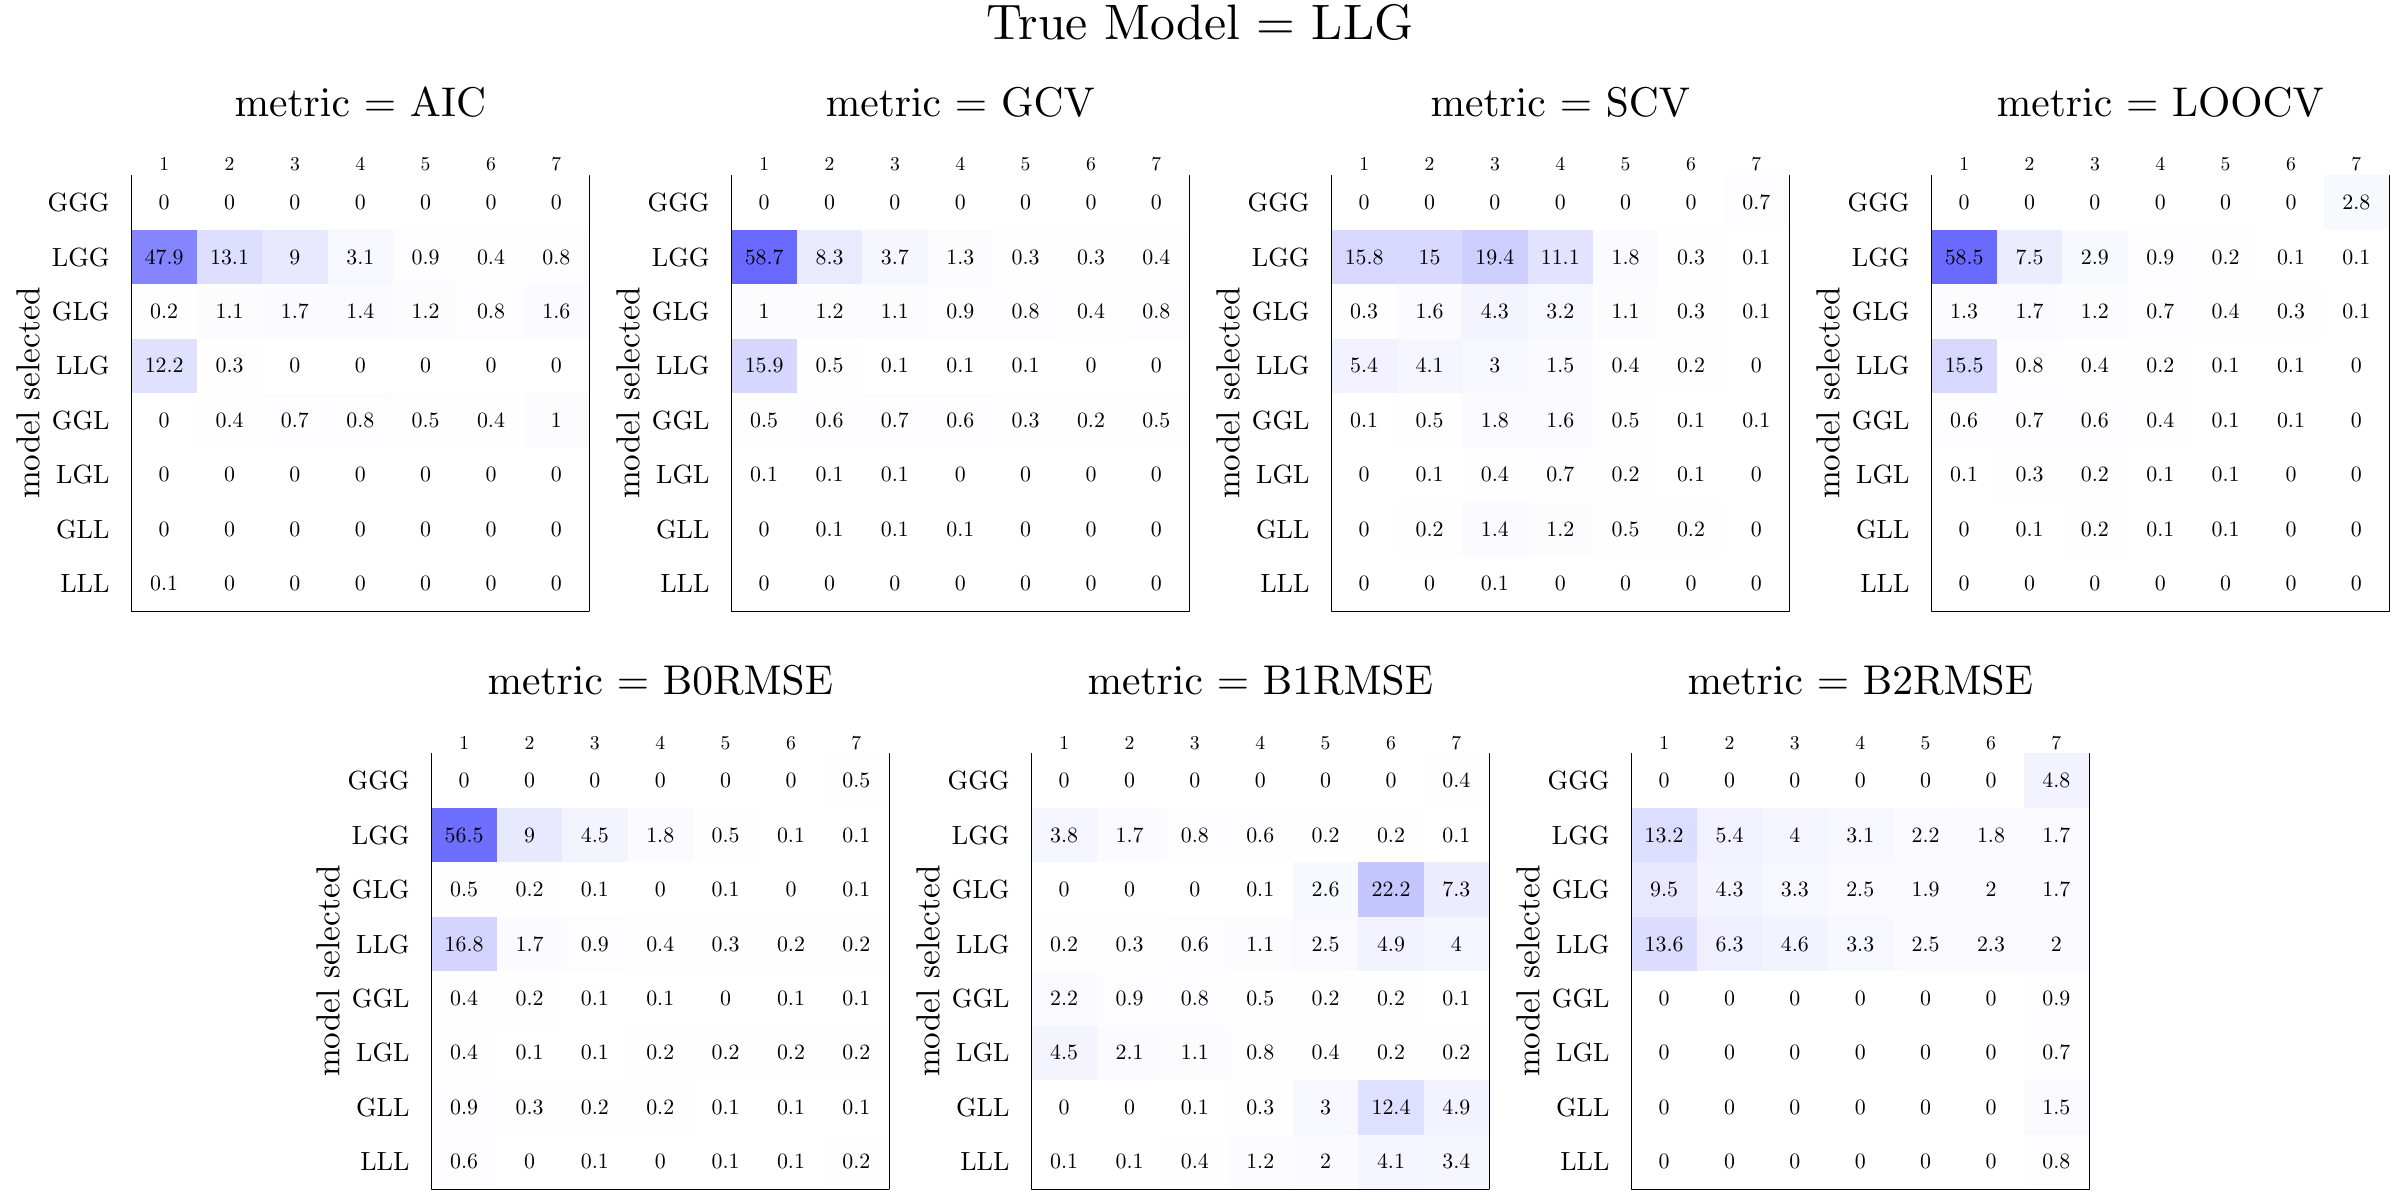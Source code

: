 % Created by tikzDevice version 0.8.1 on 2015-02-25 18:54:39
% !TEX encoding = UTF-8 Unicode
\documentclass{article}
\nonstopmode

\usepackage{tikz}

\usepackage[active,tightpage,psfixbb]{preview}

\PreviewEnvironment{pgfpicture}

\setlength\PreviewBorder{0pt}

\newcommand{\SweaveOpts}[1]{}  % do not interfere with LaTeX
\newcommand{\SweaveInput}[1]{} % because they are not real TeX commands
\newcommand{\Sexpr}[1]{}       % will only be parsed by R


%\usepackage{animate}
\usepackage[round]{natbib}
%\usepackage[nolists]{endfloat}
\usepackage[width = 5in]{geometry}
\usepackage{pdfpages, caption}
\usepackage{rotating}
\usepackage{caption, amsmath, graphicx, setspace, multirow, color, hyperref, array}
\usepackage{xcolor, colortbl}
\usepackage{arydshln}

\definecolor{Gray}{gray}{0.85}
\definecolor{Gray95}{gray}{0.95}
\definecolor{Gray75}{gray}{0.75}

\title{Can Conventional Measures Identify Geographically Varying Mixed Regression Relationships? A Simulation-based Analysis of Locally Weighted Regression}
\author{Aaron Swoboda}



\begin{document}

\begin{tikzpicture}[x=1pt,y=1pt]
\definecolor{fillColor}{RGB}{255,255,255}
\path[use as bounding box,fill=fillColor,fill opacity=0.00] (0,0) rectangle (867.24,433.62);
\begin{scope}
\path[clip] (  0.00,  0.00) rectangle (867.24,433.62);
\definecolor{drawColor}{RGB}{0,0,0}

\path[draw=drawColor,line width= 0.4pt,line join=round,line cap=round] ( 47.52,212.85) --
	(212.85,212.85) --
	(212.85,370.26) --
	( 47.52,370.26) --
	( 47.52,212.85);
\definecolor{fillColor}{RGB}{255,255,255}

\path[fill=fillColor] ( 47.52,350.58) rectangle ( 71.14,370.26);
\definecolor{fillColor}{RGB}{133,133,255}

\path[fill=fillColor] ( 47.52,330.91) rectangle ( 71.14,350.58);
\definecolor{fillColor}{RGB}{254,254,255}

\path[fill=fillColor] ( 47.52,311.23) rectangle ( 71.14,330.91);
\definecolor{fillColor}{RGB}{224,224,255}

\path[fill=fillColor] ( 47.52,291.56) rectangle ( 71.14,311.23);
\definecolor{fillColor}{RGB}{255,255,255}

\path[fill=fillColor] ( 47.52,271.88) rectangle ( 71.14,291.56);

\path[fill=fillColor] ( 47.52,252.20) rectangle ( 71.14,271.88);

\path[fill=fillColor] ( 47.52,232.53) rectangle ( 71.14,252.20);

\path[fill=fillColor] ( 47.52,212.85) rectangle ( 71.14,232.53);

\path[fill=fillColor] ( 71.14,350.58) rectangle ( 94.76,370.26);
\definecolor{fillColor}{RGB}{222,222,255}

\path[fill=fillColor] ( 71.14,330.91) rectangle ( 94.76,350.58);
\definecolor{fillColor}{RGB}{252,252,255}

\path[fill=fillColor] ( 71.14,311.23) rectangle ( 94.76,330.91);
\definecolor{fillColor}{RGB}{254,254,255}

\path[fill=fillColor] ( 71.14,291.56) rectangle ( 94.76,311.23);

\path[fill=fillColor] ( 71.14,271.88) rectangle ( 94.76,291.56);
\definecolor{fillColor}{RGB}{255,255,255}

\path[fill=fillColor] ( 71.14,252.20) rectangle ( 94.76,271.88);

\path[fill=fillColor] ( 71.14,232.53) rectangle ( 94.76,252.20);

\path[fill=fillColor] ( 71.14,212.85) rectangle ( 94.76,232.53);

\path[fill=fillColor] ( 94.76,350.58) rectangle (118.38,370.26);
\definecolor{fillColor}{RGB}{232,232,255}

\path[fill=fillColor] ( 94.76,330.91) rectangle (118.38,350.58);
\definecolor{fillColor}{RGB}{251,251,255}

\path[fill=fillColor] ( 94.76,311.23) rectangle (118.38,330.91);
\definecolor{fillColor}{RGB}{255,255,255}

\path[fill=fillColor] ( 94.76,291.56) rectangle (118.38,311.23);
\definecolor{fillColor}{RGB}{253,253,255}

\path[fill=fillColor] ( 94.76,271.88) rectangle (118.38,291.56);
\definecolor{fillColor}{RGB}{255,255,255}

\path[fill=fillColor] ( 94.76,252.20) rectangle (118.38,271.88);

\path[fill=fillColor] ( 94.76,232.53) rectangle (118.38,252.20);

\path[fill=fillColor] ( 94.76,212.85) rectangle (118.38,232.53);

\path[fill=fillColor] (118.38,350.58) rectangle (141.99,370.26);
\definecolor{fillColor}{RGB}{247,247,255}

\path[fill=fillColor] (118.38,330.91) rectangle (141.99,350.58);
\definecolor{fillColor}{RGB}{251,251,255}

\path[fill=fillColor] (118.38,311.23) rectangle (141.99,330.91);
\definecolor{fillColor}{RGB}{255,255,255}

\path[fill=fillColor] (118.38,291.56) rectangle (141.99,311.23);
\definecolor{fillColor}{RGB}{253,253,255}

\path[fill=fillColor] (118.38,271.88) rectangle (141.99,291.56);
\definecolor{fillColor}{RGB}{255,255,255}

\path[fill=fillColor] (118.38,252.20) rectangle (141.99,271.88);

\path[fill=fillColor] (118.38,232.53) rectangle (141.99,252.20);

\path[fill=fillColor] (118.38,212.85) rectangle (141.99,232.53);

\path[fill=fillColor] (141.99,350.58) rectangle (165.61,370.26);
\definecolor{fillColor}{RGB}{253,253,255}

\path[fill=fillColor] (141.99,330.91) rectangle (165.61,350.58);
\definecolor{fillColor}{RGB}{252,252,255}

\path[fill=fillColor] (141.99,311.23) rectangle (165.61,330.91);
\definecolor{fillColor}{RGB}{255,255,255}

\path[fill=fillColor] (141.99,291.56) rectangle (165.61,311.23);
\definecolor{fillColor}{RGB}{254,254,255}

\path[fill=fillColor] (141.99,271.88) rectangle (165.61,291.56);
\definecolor{fillColor}{RGB}{255,255,255}

\path[fill=fillColor] (141.99,252.20) rectangle (165.61,271.88);

\path[fill=fillColor] (141.99,232.53) rectangle (165.61,252.20);

\path[fill=fillColor] (141.99,212.85) rectangle (165.61,232.53);

\path[fill=fillColor] (165.61,350.58) rectangle (189.23,370.26);
\definecolor{fillColor}{RGB}{254,254,255}

\path[fill=fillColor] (165.61,330.91) rectangle (189.23,350.58);
\definecolor{fillColor}{RGB}{253,253,255}

\path[fill=fillColor] (165.61,311.23) rectangle (189.23,330.91);
\definecolor{fillColor}{RGB}{255,255,255}

\path[fill=fillColor] (165.61,291.56) rectangle (189.23,311.23);
\definecolor{fillColor}{RGB}{254,254,255}

\path[fill=fillColor] (165.61,271.88) rectangle (189.23,291.56);
\definecolor{fillColor}{RGB}{255,255,255}

\path[fill=fillColor] (165.61,252.20) rectangle (189.23,271.88);

\path[fill=fillColor] (165.61,232.53) rectangle (189.23,252.20);

\path[fill=fillColor] (165.61,212.85) rectangle (189.23,232.53);

\path[fill=fillColor] (189.23,350.58) rectangle (212.85,370.26);
\definecolor{fillColor}{RGB}{253,253,255}

\path[fill=fillColor] (189.23,330.91) rectangle (212.85,350.58);
\definecolor{fillColor}{RGB}{251,251,255}

\path[fill=fillColor] (189.23,311.23) rectangle (212.85,330.91);
\definecolor{fillColor}{RGB}{255,255,255}

\path[fill=fillColor] (189.23,291.56) rectangle (212.85,311.23);
\definecolor{fillColor}{RGB}{252,252,255}

\path[fill=fillColor] (189.23,271.88) rectangle (212.85,291.56);
\definecolor{fillColor}{RGB}{255,255,255}

\path[fill=fillColor] (189.23,252.20) rectangle (212.85,271.88);

\path[fill=fillColor] (189.23,232.53) rectangle (212.85,252.20);

\path[fill=fillColor] (189.23,212.85) rectangle (212.85,232.53);

\node[text=drawColor,anchor=base,inner sep=0pt, outer sep=0pt, scale=  0.79] at ( 59.33,357.88) {0};

\node[text=drawColor,anchor=base,inner sep=0pt, outer sep=0pt, scale=  0.79] at ( 59.33,338.21) {47.9};

\node[text=drawColor,anchor=base,inner sep=0pt, outer sep=0pt, scale=  0.79] at ( 59.33,318.53) {0.2};

\node[text=drawColor,anchor=base,inner sep=0pt, outer sep=0pt, scale=  0.79] at ( 59.33,298.85) {12.2};

\node[text=drawColor,anchor=base,inner sep=0pt, outer sep=0pt, scale=  0.79] at ( 59.33,279.18) {0};

\node[text=drawColor,anchor=base,inner sep=0pt, outer sep=0pt, scale=  0.79] at ( 59.33,259.50) {0};

\node[text=drawColor,anchor=base,inner sep=0pt, outer sep=0pt, scale=  0.79] at ( 59.33,239.82) {0};

\node[text=drawColor,anchor=base,inner sep=0pt, outer sep=0pt, scale=  0.79] at ( 59.33,220.15) {0.1};

\node[text=drawColor,anchor=base,inner sep=0pt, outer sep=0pt, scale=  0.79] at ( 82.95,357.88) {0};

\node[text=drawColor,anchor=base,inner sep=0pt, outer sep=0pt, scale=  0.79] at ( 82.95,338.21) {13.1};

\node[text=drawColor,anchor=base,inner sep=0pt, outer sep=0pt, scale=  0.79] at ( 82.95,318.53) {1.1};

\node[text=drawColor,anchor=base,inner sep=0pt, outer sep=0pt, scale=  0.79] at ( 82.95,298.85) {0.3};

\node[text=drawColor,anchor=base,inner sep=0pt, outer sep=0pt, scale=  0.79] at ( 82.95,279.18) {0.4};

\node[text=drawColor,anchor=base,inner sep=0pt, outer sep=0pt, scale=  0.79] at ( 82.95,259.50) {0};

\node[text=drawColor,anchor=base,inner sep=0pt, outer sep=0pt, scale=  0.79] at ( 82.95,239.82) {0};

\node[text=drawColor,anchor=base,inner sep=0pt, outer sep=0pt, scale=  0.79] at ( 82.95,220.15) {0};

\node[text=drawColor,anchor=base,inner sep=0pt, outer sep=0pt, scale=  0.79] at (106.57,357.88) {0};

\node[text=drawColor,anchor=base,inner sep=0pt, outer sep=0pt, scale=  0.79] at (106.57,338.21) {9};

\node[text=drawColor,anchor=base,inner sep=0pt, outer sep=0pt, scale=  0.79] at (106.57,318.53) {1.7};

\node[text=drawColor,anchor=base,inner sep=0pt, outer sep=0pt, scale=  0.79] at (106.57,298.85) {0};

\node[text=drawColor,anchor=base,inner sep=0pt, outer sep=0pt, scale=  0.79] at (106.57,279.18) {0.7};

\node[text=drawColor,anchor=base,inner sep=0pt, outer sep=0pt, scale=  0.79] at (106.57,259.50) {0};

\node[text=drawColor,anchor=base,inner sep=0pt, outer sep=0pt, scale=  0.79] at (106.57,239.82) {0};

\node[text=drawColor,anchor=base,inner sep=0pt, outer sep=0pt, scale=  0.79] at (106.57,220.15) {0};

\node[text=drawColor,anchor=base,inner sep=0pt, outer sep=0pt, scale=  0.79] at (130.19,357.88) {0};

\node[text=drawColor,anchor=base,inner sep=0pt, outer sep=0pt, scale=  0.79] at (130.19,338.21) {3.1};

\node[text=drawColor,anchor=base,inner sep=0pt, outer sep=0pt, scale=  0.79] at (130.19,318.53) {1.4};

\node[text=drawColor,anchor=base,inner sep=0pt, outer sep=0pt, scale=  0.79] at (130.19,298.85) {0};

\node[text=drawColor,anchor=base,inner sep=0pt, outer sep=0pt, scale=  0.79] at (130.19,279.18) {0.8};

\node[text=drawColor,anchor=base,inner sep=0pt, outer sep=0pt, scale=  0.79] at (130.19,259.50) {0};

\node[text=drawColor,anchor=base,inner sep=0pt, outer sep=0pt, scale=  0.79] at (130.19,239.82) {0};

\node[text=drawColor,anchor=base,inner sep=0pt, outer sep=0pt, scale=  0.79] at (130.19,220.15) {0};

\node[text=drawColor,anchor=base,inner sep=0pt, outer sep=0pt, scale=  0.79] at (153.80,357.88) {0};

\node[text=drawColor,anchor=base,inner sep=0pt, outer sep=0pt, scale=  0.79] at (153.80,338.21) {0.9};

\node[text=drawColor,anchor=base,inner sep=0pt, outer sep=0pt, scale=  0.79] at (153.80,318.53) {1.2};

\node[text=drawColor,anchor=base,inner sep=0pt, outer sep=0pt, scale=  0.79] at (153.80,298.85) {0};

\node[text=drawColor,anchor=base,inner sep=0pt, outer sep=0pt, scale=  0.79] at (153.80,279.18) {0.5};

\node[text=drawColor,anchor=base,inner sep=0pt, outer sep=0pt, scale=  0.79] at (153.80,259.50) {0};

\node[text=drawColor,anchor=base,inner sep=0pt, outer sep=0pt, scale=  0.79] at (153.80,239.82) {0};

\node[text=drawColor,anchor=base,inner sep=0pt, outer sep=0pt, scale=  0.79] at (153.80,220.15) {0};

\node[text=drawColor,anchor=base,inner sep=0pt, outer sep=0pt, scale=  0.79] at (177.42,357.88) {0};

\node[text=drawColor,anchor=base,inner sep=0pt, outer sep=0pt, scale=  0.79] at (177.42,338.21) {0.4};

\node[text=drawColor,anchor=base,inner sep=0pt, outer sep=0pt, scale=  0.79] at (177.42,318.53) {0.8};

\node[text=drawColor,anchor=base,inner sep=0pt, outer sep=0pt, scale=  0.79] at (177.42,298.85) {0};

\node[text=drawColor,anchor=base,inner sep=0pt, outer sep=0pt, scale=  0.79] at (177.42,279.18) {0.4};

\node[text=drawColor,anchor=base,inner sep=0pt, outer sep=0pt, scale=  0.79] at (177.42,259.50) {0};

\node[text=drawColor,anchor=base,inner sep=0pt, outer sep=0pt, scale=  0.79] at (177.42,239.82) {0};

\node[text=drawColor,anchor=base,inner sep=0pt, outer sep=0pt, scale=  0.79] at (177.42,220.15) {0};

\node[text=drawColor,anchor=base,inner sep=0pt, outer sep=0pt, scale=  0.79] at (201.04,357.88) {0};

\node[text=drawColor,anchor=base,inner sep=0pt, outer sep=0pt, scale=  0.79] at (201.04,338.21) {0.8};

\node[text=drawColor,anchor=base,inner sep=0pt, outer sep=0pt, scale=  0.79] at (201.04,318.53) {1.6};

\node[text=drawColor,anchor=base,inner sep=0pt, outer sep=0pt, scale=  0.79] at (201.04,298.85) {0};

\node[text=drawColor,anchor=base,inner sep=0pt, outer sep=0pt, scale=  0.79] at (201.04,279.18) {1};

\node[text=drawColor,anchor=base,inner sep=0pt, outer sep=0pt, scale=  0.79] at (201.04,259.50) {0};

\node[text=drawColor,anchor=base,inner sep=0pt, outer sep=0pt, scale=  0.79] at (201.04,239.82) {0};

\node[text=drawColor,anchor=base,inner sep=0pt, outer sep=0pt, scale=  0.79] at (201.04,220.15) {0};

\node[text=drawColor,anchor=base,inner sep=0pt, outer sep=0pt, scale=  0.71] at ( 59.33,371.84) {1};

\node[text=drawColor,anchor=base,inner sep=0pt, outer sep=0pt, scale=  0.71] at ( 82.95,371.84) {2};

\node[text=drawColor,anchor=base,inner sep=0pt, outer sep=0pt, scale=  0.71] at (106.57,371.84) {3};

\node[text=drawColor,anchor=base,inner sep=0pt, outer sep=0pt, scale=  0.71] at (130.19,371.84) {4};

\node[text=drawColor,anchor=base,inner sep=0pt, outer sep=0pt, scale=  0.71] at (153.80,371.84) {5};

\node[text=drawColor,anchor=base,inner sep=0pt, outer sep=0pt, scale=  0.71] at (177.42,371.84) {6};

\node[text=drawColor,anchor=base,inner sep=0pt, outer sep=0pt, scale=  0.71] at (201.04,371.84) {7};

\node[text=drawColor,anchor=base east,inner sep=0pt, outer sep=0pt, scale=  0.95] at ( 39.60,219.42) {LLL};

\node[text=drawColor,anchor=base east,inner sep=0pt, outer sep=0pt, scale=  0.95] at ( 39.60,239.09) {GLL};

\node[text=drawColor,anchor=base east,inner sep=0pt, outer sep=0pt, scale=  0.95] at ( 39.60,258.77) {LGL};

\node[text=drawColor,anchor=base east,inner sep=0pt, outer sep=0pt, scale=  0.95] at ( 39.60,278.44) {GGL};

\node[text=drawColor,anchor=base east,inner sep=0pt, outer sep=0pt, scale=  0.95] at ( 39.60,298.12) {LLG};

\node[text=drawColor,anchor=base east,inner sep=0pt, outer sep=0pt, scale=  0.95] at ( 39.60,317.80) {GLG};

\node[text=drawColor,anchor=base east,inner sep=0pt, outer sep=0pt, scale=  0.95] at ( 39.60,337.47) {LGG};

\node[text=drawColor,anchor=base east,inner sep=0pt, outer sep=0pt, scale=  0.95] at ( 39.60,357.15) {GGG};

\node[text=drawColor,rotate= 90.00,anchor=base,inner sep=0pt, outer sep=0pt, scale=  1.20] at ( 14.26,291.56) {model selected};

\node[text=drawColor,anchor=base,inner sep=0pt, outer sep=0pt, scale=  1.50] at (130.19,391.64) {metric = AIC};
\end{scope}
\begin{scope}
\path[clip] (  0.00,  0.00) rectangle (867.24,433.62);
\definecolor{drawColor}{RGB}{0,0,0}

\path[draw=drawColor,line width= 0.4pt,line join=round,line cap=round] (264.33,212.85) --
	(429.66,212.85) --
	(429.66,370.26) --
	(264.33,370.26) --
	(264.33,212.85);
\definecolor{fillColor}{RGB}{255,255,255}

\path[fill=fillColor] (264.33,350.58) rectangle (287.95,370.26);
\definecolor{fillColor}{RGB}{105,105,255}

\path[fill=fillColor] (264.33,330.91) rectangle (287.95,350.58);
\definecolor{fillColor}{RGB}{252,252,255}

\path[fill=fillColor] (264.33,311.23) rectangle (287.95,330.91);
\definecolor{fillColor}{RGB}{214,214,255}

\path[fill=fillColor] (264.33,291.56) rectangle (287.95,311.23);
\definecolor{fillColor}{RGB}{254,254,255}

\path[fill=fillColor] (264.33,271.88) rectangle (287.95,291.56);
\definecolor{fillColor}{RGB}{255,255,255}

\path[fill=fillColor] (264.33,252.20) rectangle (287.95,271.88);

\path[fill=fillColor] (264.33,232.53) rectangle (287.95,252.20);

\path[fill=fillColor] (264.33,212.85) rectangle (287.95,232.53);

\path[fill=fillColor] (287.95,350.58) rectangle (311.57,370.26);
\definecolor{fillColor}{RGB}{234,234,255}

\path[fill=fillColor] (287.95,330.91) rectangle (311.57,350.58);
\definecolor{fillColor}{RGB}{252,252,255}

\path[fill=fillColor] (287.95,311.23) rectangle (311.57,330.91);
\definecolor{fillColor}{RGB}{254,254,255}

\path[fill=fillColor] (287.95,291.56) rectangle (311.57,311.23);
\definecolor{fillColor}{RGB}{253,253,255}

\path[fill=fillColor] (287.95,271.88) rectangle (311.57,291.56);
\definecolor{fillColor}{RGB}{255,255,255}

\path[fill=fillColor] (287.95,252.20) rectangle (311.57,271.88);

\path[fill=fillColor] (287.95,232.53) rectangle (311.57,252.20);

\path[fill=fillColor] (287.95,212.85) rectangle (311.57,232.53);

\path[fill=fillColor] (311.57,350.58) rectangle (335.19,370.26);
\definecolor{fillColor}{RGB}{246,246,255}

\path[fill=fillColor] (311.57,330.91) rectangle (335.19,350.58);
\definecolor{fillColor}{RGB}{252,252,255}

\path[fill=fillColor] (311.57,311.23) rectangle (335.19,330.91);
\definecolor{fillColor}{RGB}{255,255,255}

\path[fill=fillColor] (311.57,291.56) rectangle (335.19,311.23);
\definecolor{fillColor}{RGB}{253,253,255}

\path[fill=fillColor] (311.57,271.88) rectangle (335.19,291.56);
\definecolor{fillColor}{RGB}{255,255,255}

\path[fill=fillColor] (311.57,252.20) rectangle (335.19,271.88);

\path[fill=fillColor] (311.57,232.53) rectangle (335.19,252.20);

\path[fill=fillColor] (311.57,212.85) rectangle (335.19,232.53);

\path[fill=fillColor] (335.19,350.58) rectangle (358.80,370.26);
\definecolor{fillColor}{RGB}{252,252,255}

\path[fill=fillColor] (335.19,330.91) rectangle (358.80,350.58);
\definecolor{fillColor}{RGB}{253,253,255}

\path[fill=fillColor] (335.19,311.23) rectangle (358.80,330.91);
\definecolor{fillColor}{RGB}{255,255,255}

\path[fill=fillColor] (335.19,291.56) rectangle (358.80,311.23);
\definecolor{fillColor}{RGB}{253,253,255}

\path[fill=fillColor] (335.19,271.88) rectangle (358.80,291.56);
\definecolor{fillColor}{RGB}{255,255,255}

\path[fill=fillColor] (335.19,252.20) rectangle (358.80,271.88);

\path[fill=fillColor] (335.19,232.53) rectangle (358.80,252.20);

\path[fill=fillColor] (335.19,212.85) rectangle (358.80,232.53);

\path[fill=fillColor] (358.80,350.58) rectangle (382.42,370.26);
\definecolor{fillColor}{RGB}{254,254,255}

\path[fill=fillColor] (358.80,330.91) rectangle (382.42,350.58);
\definecolor{fillColor}{RGB}{253,253,255}

\path[fill=fillColor] (358.80,311.23) rectangle (382.42,330.91);
\definecolor{fillColor}{RGB}{255,255,255}

\path[fill=fillColor] (358.80,291.56) rectangle (382.42,311.23);
\definecolor{fillColor}{RGB}{254,254,255}

\path[fill=fillColor] (358.80,271.88) rectangle (382.42,291.56);
\definecolor{fillColor}{RGB}{255,255,255}

\path[fill=fillColor] (358.80,252.20) rectangle (382.42,271.88);

\path[fill=fillColor] (358.80,232.53) rectangle (382.42,252.20);

\path[fill=fillColor] (358.80,212.85) rectangle (382.42,232.53);

\path[fill=fillColor] (382.42,350.58) rectangle (406.04,370.26);
\definecolor{fillColor}{RGB}{254,254,255}

\path[fill=fillColor] (382.42,330.91) rectangle (406.04,350.58);

\path[fill=fillColor] (382.42,311.23) rectangle (406.04,330.91);
\definecolor{fillColor}{RGB}{255,255,255}

\path[fill=fillColor] (382.42,291.56) rectangle (406.04,311.23);
\definecolor{fillColor}{RGB}{254,254,255}

\path[fill=fillColor] (382.42,271.88) rectangle (406.04,291.56);
\definecolor{fillColor}{RGB}{255,255,255}

\path[fill=fillColor] (382.42,252.20) rectangle (406.04,271.88);

\path[fill=fillColor] (382.42,232.53) rectangle (406.04,252.20);

\path[fill=fillColor] (382.42,212.85) rectangle (406.04,232.53);

\path[fill=fillColor] (406.04,350.58) rectangle (429.66,370.26);
\definecolor{fillColor}{RGB}{254,254,255}

\path[fill=fillColor] (406.04,330.91) rectangle (429.66,350.58);
\definecolor{fillColor}{RGB}{253,253,255}

\path[fill=fillColor] (406.04,311.23) rectangle (429.66,330.91);
\definecolor{fillColor}{RGB}{255,255,255}

\path[fill=fillColor] (406.04,291.56) rectangle (429.66,311.23);
\definecolor{fillColor}{RGB}{254,254,255}

\path[fill=fillColor] (406.04,271.88) rectangle (429.66,291.56);
\definecolor{fillColor}{RGB}{255,255,255}

\path[fill=fillColor] (406.04,252.20) rectangle (429.66,271.88);

\path[fill=fillColor] (406.04,232.53) rectangle (429.66,252.20);

\path[fill=fillColor] (406.04,212.85) rectangle (429.66,232.53);

\node[text=drawColor,anchor=base,inner sep=0pt, outer sep=0pt, scale=  0.79] at (276.14,357.88) {0};

\node[text=drawColor,anchor=base,inner sep=0pt, outer sep=0pt, scale=  0.79] at (276.14,338.21) {58.7};

\node[text=drawColor,anchor=base,inner sep=0pt, outer sep=0pt, scale=  0.79] at (276.14,318.53) {1};

\node[text=drawColor,anchor=base,inner sep=0pt, outer sep=0pt, scale=  0.79] at (276.14,298.85) {15.9};

\node[text=drawColor,anchor=base,inner sep=0pt, outer sep=0pt, scale=  0.79] at (276.14,279.18) {0.5};

\node[text=drawColor,anchor=base,inner sep=0pt, outer sep=0pt, scale=  0.79] at (276.14,259.50) {0.1};

\node[text=drawColor,anchor=base,inner sep=0pt, outer sep=0pt, scale=  0.79] at (276.14,239.82) {0};

\node[text=drawColor,anchor=base,inner sep=0pt, outer sep=0pt, scale=  0.79] at (276.14,220.15) {0};

\node[text=drawColor,anchor=base,inner sep=0pt, outer sep=0pt, scale=  0.79] at (299.76,357.88) {0};

\node[text=drawColor,anchor=base,inner sep=0pt, outer sep=0pt, scale=  0.79] at (299.76,338.21) {8.3};

\node[text=drawColor,anchor=base,inner sep=0pt, outer sep=0pt, scale=  0.79] at (299.76,318.53) {1.2};

\node[text=drawColor,anchor=base,inner sep=0pt, outer sep=0pt, scale=  0.79] at (299.76,298.85) {0.5};

\node[text=drawColor,anchor=base,inner sep=0pt, outer sep=0pt, scale=  0.79] at (299.76,279.18) {0.6};

\node[text=drawColor,anchor=base,inner sep=0pt, outer sep=0pt, scale=  0.79] at (299.76,259.50) {0.1};

\node[text=drawColor,anchor=base,inner sep=0pt, outer sep=0pt, scale=  0.79] at (299.76,239.82) {0.1};

\node[text=drawColor,anchor=base,inner sep=0pt, outer sep=0pt, scale=  0.79] at (299.76,220.15) {0};

\node[text=drawColor,anchor=base,inner sep=0pt, outer sep=0pt, scale=  0.79] at (323.38,357.88) {0};

\node[text=drawColor,anchor=base,inner sep=0pt, outer sep=0pt, scale=  0.79] at (323.38,338.21) {3.7};

\node[text=drawColor,anchor=base,inner sep=0pt, outer sep=0pt, scale=  0.79] at (323.38,318.53) {1.1};

\node[text=drawColor,anchor=base,inner sep=0pt, outer sep=0pt, scale=  0.79] at (323.38,298.85) {0.1};

\node[text=drawColor,anchor=base,inner sep=0pt, outer sep=0pt, scale=  0.79] at (323.38,279.18) {0.7};

\node[text=drawColor,anchor=base,inner sep=0pt, outer sep=0pt, scale=  0.79] at (323.38,259.50) {0.1};

\node[text=drawColor,anchor=base,inner sep=0pt, outer sep=0pt, scale=  0.79] at (323.38,239.82) {0.1};

\node[text=drawColor,anchor=base,inner sep=0pt, outer sep=0pt, scale=  0.79] at (323.38,220.15) {0};

\node[text=drawColor,anchor=base,inner sep=0pt, outer sep=0pt, scale=  0.79] at (347.00,357.88) {0};

\node[text=drawColor,anchor=base,inner sep=0pt, outer sep=0pt, scale=  0.79] at (347.00,338.21) {1.3};

\node[text=drawColor,anchor=base,inner sep=0pt, outer sep=0pt, scale=  0.79] at (347.00,318.53) {0.9};

\node[text=drawColor,anchor=base,inner sep=0pt, outer sep=0pt, scale=  0.79] at (347.00,298.85) {0.1};

\node[text=drawColor,anchor=base,inner sep=0pt, outer sep=0pt, scale=  0.79] at (347.00,279.18) {0.6};

\node[text=drawColor,anchor=base,inner sep=0pt, outer sep=0pt, scale=  0.79] at (347.00,259.50) {0};

\node[text=drawColor,anchor=base,inner sep=0pt, outer sep=0pt, scale=  0.79] at (347.00,239.82) {0.1};

\node[text=drawColor,anchor=base,inner sep=0pt, outer sep=0pt, scale=  0.79] at (347.00,220.15) {0};

\node[text=drawColor,anchor=base,inner sep=0pt, outer sep=0pt, scale=  0.79] at (370.61,357.88) {0};

\node[text=drawColor,anchor=base,inner sep=0pt, outer sep=0pt, scale=  0.79] at (370.61,338.21) {0.3};

\node[text=drawColor,anchor=base,inner sep=0pt, outer sep=0pt, scale=  0.79] at (370.61,318.53) {0.8};

\node[text=drawColor,anchor=base,inner sep=0pt, outer sep=0pt, scale=  0.79] at (370.61,298.85) {0.1};

\node[text=drawColor,anchor=base,inner sep=0pt, outer sep=0pt, scale=  0.79] at (370.61,279.18) {0.3};

\node[text=drawColor,anchor=base,inner sep=0pt, outer sep=0pt, scale=  0.79] at (370.61,259.50) {0};

\node[text=drawColor,anchor=base,inner sep=0pt, outer sep=0pt, scale=  0.79] at (370.61,239.82) {0};

\node[text=drawColor,anchor=base,inner sep=0pt, outer sep=0pt, scale=  0.79] at (370.61,220.15) {0};

\node[text=drawColor,anchor=base,inner sep=0pt, outer sep=0pt, scale=  0.79] at (394.23,357.88) {0};

\node[text=drawColor,anchor=base,inner sep=0pt, outer sep=0pt, scale=  0.79] at (394.23,338.21) {0.3};

\node[text=drawColor,anchor=base,inner sep=0pt, outer sep=0pt, scale=  0.79] at (394.23,318.53) {0.4};

\node[text=drawColor,anchor=base,inner sep=0pt, outer sep=0pt, scale=  0.79] at (394.23,298.85) {0};

\node[text=drawColor,anchor=base,inner sep=0pt, outer sep=0pt, scale=  0.79] at (394.23,279.18) {0.2};

\node[text=drawColor,anchor=base,inner sep=0pt, outer sep=0pt, scale=  0.79] at (394.23,259.50) {0};

\node[text=drawColor,anchor=base,inner sep=0pt, outer sep=0pt, scale=  0.79] at (394.23,239.82) {0};

\node[text=drawColor,anchor=base,inner sep=0pt, outer sep=0pt, scale=  0.79] at (394.23,220.15) {0};

\node[text=drawColor,anchor=base,inner sep=0pt, outer sep=0pt, scale=  0.79] at (417.85,357.88) {0};

\node[text=drawColor,anchor=base,inner sep=0pt, outer sep=0pt, scale=  0.79] at (417.85,338.21) {0.4};

\node[text=drawColor,anchor=base,inner sep=0pt, outer sep=0pt, scale=  0.79] at (417.85,318.53) {0.8};

\node[text=drawColor,anchor=base,inner sep=0pt, outer sep=0pt, scale=  0.79] at (417.85,298.85) {0};

\node[text=drawColor,anchor=base,inner sep=0pt, outer sep=0pt, scale=  0.79] at (417.85,279.18) {0.5};

\node[text=drawColor,anchor=base,inner sep=0pt, outer sep=0pt, scale=  0.79] at (417.85,259.50) {0};

\node[text=drawColor,anchor=base,inner sep=0pt, outer sep=0pt, scale=  0.79] at (417.85,239.82) {0};

\node[text=drawColor,anchor=base,inner sep=0pt, outer sep=0pt, scale=  0.79] at (417.85,220.15) {0};

\node[text=drawColor,anchor=base,inner sep=0pt, outer sep=0pt, scale=  0.71] at (276.14,371.84) {1};

\node[text=drawColor,anchor=base,inner sep=0pt, outer sep=0pt, scale=  0.71] at (299.76,371.84) {2};

\node[text=drawColor,anchor=base,inner sep=0pt, outer sep=0pt, scale=  0.71] at (323.38,371.84) {3};

\node[text=drawColor,anchor=base,inner sep=0pt, outer sep=0pt, scale=  0.71] at (347.00,371.84) {4};

\node[text=drawColor,anchor=base,inner sep=0pt, outer sep=0pt, scale=  0.71] at (370.61,371.84) {5};

\node[text=drawColor,anchor=base,inner sep=0pt, outer sep=0pt, scale=  0.71] at (394.23,371.84) {6};

\node[text=drawColor,anchor=base,inner sep=0pt, outer sep=0pt, scale=  0.71] at (417.85,371.84) {7};

\node[text=drawColor,anchor=base east,inner sep=0pt, outer sep=0pt, scale=  0.95] at (256.41,219.42) {LLL};

\node[text=drawColor,anchor=base east,inner sep=0pt, outer sep=0pt, scale=  0.95] at (256.41,239.09) {GLL};

\node[text=drawColor,anchor=base east,inner sep=0pt, outer sep=0pt, scale=  0.95] at (256.41,258.77) {LGL};

\node[text=drawColor,anchor=base east,inner sep=0pt, outer sep=0pt, scale=  0.95] at (256.41,278.44) {GGL};

\node[text=drawColor,anchor=base east,inner sep=0pt, outer sep=0pt, scale=  0.95] at (256.41,298.12) {LLG};

\node[text=drawColor,anchor=base east,inner sep=0pt, outer sep=0pt, scale=  0.95] at (256.41,317.80) {GLG};

\node[text=drawColor,anchor=base east,inner sep=0pt, outer sep=0pt, scale=  0.95] at (256.41,337.47) {LGG};

\node[text=drawColor,anchor=base east,inner sep=0pt, outer sep=0pt, scale=  0.95] at (256.41,357.15) {GGG};

\node[text=drawColor,rotate= 90.00,anchor=base,inner sep=0pt, outer sep=0pt, scale=  1.20] at (231.07,291.56) {model selected};

\node[text=drawColor,anchor=base,inner sep=0pt, outer sep=0pt, scale=  1.50] at (347.00,391.64) {metric = GCV};
\end{scope}
\begin{scope}
\path[clip] (  0.00,  0.00) rectangle (867.24,433.62);
\definecolor{drawColor}{RGB}{0,0,0}

\path[draw=drawColor,line width= 0.4pt,line join=round,line cap=round] (481.14,212.85) --
	(646.47,212.85) --
	(646.47,370.26) --
	(481.14,370.26) --
	(481.14,212.85);
\definecolor{fillColor}{RGB}{255,255,255}

\path[fill=fillColor] (481.14,350.58) rectangle (504.76,370.26);
\definecolor{fillColor}{RGB}{215,215,255}

\path[fill=fillColor] (481.14,330.91) rectangle (504.76,350.58);
\definecolor{fillColor}{RGB}{254,254,255}

\path[fill=fillColor] (481.14,311.23) rectangle (504.76,330.91);
\definecolor{fillColor}{RGB}{241,241,255}

\path[fill=fillColor] (481.14,291.56) rectangle (504.76,311.23);
\definecolor{fillColor}{RGB}{255,255,255}

\path[fill=fillColor] (481.14,271.88) rectangle (504.76,291.56);

\path[fill=fillColor] (481.14,252.20) rectangle (504.76,271.88);

\path[fill=fillColor] (481.14,232.53) rectangle (504.76,252.20);

\path[fill=fillColor] (481.14,212.85) rectangle (504.76,232.53);

\path[fill=fillColor] (504.76,350.58) rectangle (528.38,370.26);
\definecolor{fillColor}{RGB}{217,217,255}

\path[fill=fillColor] (504.76,330.91) rectangle (528.38,350.58);
\definecolor{fillColor}{RGB}{251,251,255}

\path[fill=fillColor] (504.76,311.23) rectangle (528.38,330.91);
\definecolor{fillColor}{RGB}{245,245,255}

\path[fill=fillColor] (504.76,291.56) rectangle (528.38,311.23);
\definecolor{fillColor}{RGB}{254,254,255}

\path[fill=fillColor] (504.76,271.88) rectangle (528.38,291.56);
\definecolor{fillColor}{RGB}{255,255,255}

\path[fill=fillColor] (504.76,252.20) rectangle (528.38,271.88);
\definecolor{fillColor}{RGB}{254,254,255}

\path[fill=fillColor] (504.76,232.53) rectangle (528.38,252.20);
\definecolor{fillColor}{RGB}{255,255,255}

\path[fill=fillColor] (504.76,212.85) rectangle (528.38,232.53);

\path[fill=fillColor] (528.38,350.58) rectangle (552.00,370.26);
\definecolor{fillColor}{RGB}{206,206,255}

\path[fill=fillColor] (528.38,330.91) rectangle (552.00,350.58);
\definecolor{fillColor}{RGB}{244,244,255}

\path[fill=fillColor] (528.38,311.23) rectangle (552.00,330.91);
\definecolor{fillColor}{RGB}{247,247,255}

\path[fill=fillColor] (528.38,291.56) rectangle (552.00,311.23);
\definecolor{fillColor}{RGB}{250,250,255}

\path[fill=fillColor] (528.38,271.88) rectangle (552.00,291.56);
\definecolor{fillColor}{RGB}{254,254,255}

\path[fill=fillColor] (528.38,252.20) rectangle (552.00,271.88);
\definecolor{fillColor}{RGB}{251,251,255}

\path[fill=fillColor] (528.38,232.53) rectangle (552.00,252.20);
\definecolor{fillColor}{RGB}{255,255,255}

\path[fill=fillColor] (528.38,212.85) rectangle (552.00,232.53);

\path[fill=fillColor] (552.00,350.58) rectangle (575.61,370.26);
\definecolor{fillColor}{RGB}{227,227,255}

\path[fill=fillColor] (552.00,330.91) rectangle (575.61,350.58);
\definecolor{fillColor}{RGB}{247,247,255}

\path[fill=fillColor] (552.00,311.23) rectangle (575.61,330.91);
\definecolor{fillColor}{RGB}{251,251,255}

\path[fill=fillColor] (552.00,291.56) rectangle (575.61,311.23);

\path[fill=fillColor] (552.00,271.88) rectangle (575.61,291.56);
\definecolor{fillColor}{RGB}{253,253,255}

\path[fill=fillColor] (552.00,252.20) rectangle (575.61,271.88);
\definecolor{fillColor}{RGB}{252,252,255}

\path[fill=fillColor] (552.00,232.53) rectangle (575.61,252.20);
\definecolor{fillColor}{RGB}{255,255,255}

\path[fill=fillColor] (552.00,212.85) rectangle (575.61,232.53);

\path[fill=fillColor] (575.61,350.58) rectangle (599.23,370.26);
\definecolor{fillColor}{RGB}{250,250,255}

\path[fill=fillColor] (575.61,330.91) rectangle (599.23,350.58);
\definecolor{fillColor}{RGB}{252,252,255}

\path[fill=fillColor] (575.61,311.23) rectangle (599.23,330.91);
\definecolor{fillColor}{RGB}{254,254,255}

\path[fill=fillColor] (575.61,291.56) rectangle (599.23,311.23);

\path[fill=fillColor] (575.61,271.88) rectangle (599.23,291.56);

\path[fill=fillColor] (575.61,252.20) rectangle (599.23,271.88);

\path[fill=fillColor] (575.61,232.53) rectangle (599.23,252.20);
\definecolor{fillColor}{RGB}{255,255,255}

\path[fill=fillColor] (575.61,212.85) rectangle (599.23,232.53);

\path[fill=fillColor] (599.23,350.58) rectangle (622.85,370.26);
\definecolor{fillColor}{RGB}{254,254,255}

\path[fill=fillColor] (599.23,330.91) rectangle (622.85,350.58);

\path[fill=fillColor] (599.23,311.23) rectangle (622.85,330.91);

\path[fill=fillColor] (599.23,291.56) rectangle (622.85,311.23);
\definecolor{fillColor}{RGB}{255,255,255}

\path[fill=fillColor] (599.23,271.88) rectangle (622.85,291.56);

\path[fill=fillColor] (599.23,252.20) rectangle (622.85,271.88);
\definecolor{fillColor}{RGB}{254,254,255}

\path[fill=fillColor] (599.23,232.53) rectangle (622.85,252.20);
\definecolor{fillColor}{RGB}{255,255,255}

\path[fill=fillColor] (599.23,212.85) rectangle (622.85,232.53);
\definecolor{fillColor}{RGB}{253,253,255}

\path[fill=fillColor] (622.85,350.58) rectangle (646.47,370.26);
\definecolor{fillColor}{RGB}{255,255,255}

\path[fill=fillColor] (622.85,330.91) rectangle (646.47,350.58);

\path[fill=fillColor] (622.85,311.23) rectangle (646.47,330.91);

\path[fill=fillColor] (622.85,291.56) rectangle (646.47,311.23);

\path[fill=fillColor] (622.85,271.88) rectangle (646.47,291.56);

\path[fill=fillColor] (622.85,252.20) rectangle (646.47,271.88);

\path[fill=fillColor] (622.85,232.53) rectangle (646.47,252.20);

\path[fill=fillColor] (622.85,212.85) rectangle (646.47,232.53);

\node[text=drawColor,anchor=base,inner sep=0pt, outer sep=0pt, scale=  0.79] at (492.95,357.88) {0};

\node[text=drawColor,anchor=base,inner sep=0pt, outer sep=0pt, scale=  0.79] at (492.95,338.21) {15.8};

\node[text=drawColor,anchor=base,inner sep=0pt, outer sep=0pt, scale=  0.79] at (492.95,318.53) {0.3};

\node[text=drawColor,anchor=base,inner sep=0pt, outer sep=0pt, scale=  0.79] at (492.95,298.85) {5.4};

\node[text=drawColor,anchor=base,inner sep=0pt, outer sep=0pt, scale=  0.79] at (492.95,279.18) {0.1};

\node[text=drawColor,anchor=base,inner sep=0pt, outer sep=0pt, scale=  0.79] at (492.95,259.50) {0};

\node[text=drawColor,anchor=base,inner sep=0pt, outer sep=0pt, scale=  0.79] at (492.95,239.82) {0};

\node[text=drawColor,anchor=base,inner sep=0pt, outer sep=0pt, scale=  0.79] at (492.95,220.15) {0};

\node[text=drawColor,anchor=base,inner sep=0pt, outer sep=0pt, scale=  0.79] at (516.57,357.88) {0};

\node[text=drawColor,anchor=base,inner sep=0pt, outer sep=0pt, scale=  0.79] at (516.57,338.21) {15};

\node[text=drawColor,anchor=base,inner sep=0pt, outer sep=0pt, scale=  0.79] at (516.57,318.53) {1.6};

\node[text=drawColor,anchor=base,inner sep=0pt, outer sep=0pt, scale=  0.79] at (516.57,298.85) {4.1};

\node[text=drawColor,anchor=base,inner sep=0pt, outer sep=0pt, scale=  0.79] at (516.57,279.18) {0.5};

\node[text=drawColor,anchor=base,inner sep=0pt, outer sep=0pt, scale=  0.79] at (516.57,259.50) {0.1};

\node[text=drawColor,anchor=base,inner sep=0pt, outer sep=0pt, scale=  0.79] at (516.57,239.82) {0.2};

\node[text=drawColor,anchor=base,inner sep=0pt, outer sep=0pt, scale=  0.79] at (516.57,220.15) {0};

\node[text=drawColor,anchor=base,inner sep=0pt, outer sep=0pt, scale=  0.79] at (540.19,357.88) {0};

\node[text=drawColor,anchor=base,inner sep=0pt, outer sep=0pt, scale=  0.79] at (540.19,338.21) {19.4};

\node[text=drawColor,anchor=base,inner sep=0pt, outer sep=0pt, scale=  0.79] at (540.19,318.53) {4.3};

\node[text=drawColor,anchor=base,inner sep=0pt, outer sep=0pt, scale=  0.79] at (540.19,298.85) {3};

\node[text=drawColor,anchor=base,inner sep=0pt, outer sep=0pt, scale=  0.79] at (540.19,279.18) {1.8};

\node[text=drawColor,anchor=base,inner sep=0pt, outer sep=0pt, scale=  0.79] at (540.19,259.50) {0.4};

\node[text=drawColor,anchor=base,inner sep=0pt, outer sep=0pt, scale=  0.79] at (540.19,239.82) {1.4};

\node[text=drawColor,anchor=base,inner sep=0pt, outer sep=0pt, scale=  0.79] at (540.19,220.15) {0.1};

\node[text=drawColor,anchor=base,inner sep=0pt, outer sep=0pt, scale=  0.79] at (563.81,357.88) {0};

\node[text=drawColor,anchor=base,inner sep=0pt, outer sep=0pt, scale=  0.79] at (563.81,338.21) {11.1};

\node[text=drawColor,anchor=base,inner sep=0pt, outer sep=0pt, scale=  0.79] at (563.81,318.53) {3.2};

\node[text=drawColor,anchor=base,inner sep=0pt, outer sep=0pt, scale=  0.79] at (563.81,298.85) {1.5};

\node[text=drawColor,anchor=base,inner sep=0pt, outer sep=0pt, scale=  0.79] at (563.81,279.18) {1.6};

\node[text=drawColor,anchor=base,inner sep=0pt, outer sep=0pt, scale=  0.79] at (563.81,259.50) {0.7};

\node[text=drawColor,anchor=base,inner sep=0pt, outer sep=0pt, scale=  0.79] at (563.81,239.82) {1.2};

\node[text=drawColor,anchor=base,inner sep=0pt, outer sep=0pt, scale=  0.79] at (563.81,220.15) {0};

\node[text=drawColor,anchor=base,inner sep=0pt, outer sep=0pt, scale=  0.79] at (587.42,357.88) {0};

\node[text=drawColor,anchor=base,inner sep=0pt, outer sep=0pt, scale=  0.79] at (587.42,338.21) {1.8};

\node[text=drawColor,anchor=base,inner sep=0pt, outer sep=0pt, scale=  0.79] at (587.42,318.53) {1.1};

\node[text=drawColor,anchor=base,inner sep=0pt, outer sep=0pt, scale=  0.79] at (587.42,298.85) {0.4};

\node[text=drawColor,anchor=base,inner sep=0pt, outer sep=0pt, scale=  0.79] at (587.42,279.18) {0.5};

\node[text=drawColor,anchor=base,inner sep=0pt, outer sep=0pt, scale=  0.79] at (587.42,259.50) {0.2};

\node[text=drawColor,anchor=base,inner sep=0pt, outer sep=0pt, scale=  0.79] at (587.42,239.82) {0.5};

\node[text=drawColor,anchor=base,inner sep=0pt, outer sep=0pt, scale=  0.79] at (587.42,220.15) {0};

\node[text=drawColor,anchor=base,inner sep=0pt, outer sep=0pt, scale=  0.79] at (611.04,357.88) {0};

\node[text=drawColor,anchor=base,inner sep=0pt, outer sep=0pt, scale=  0.79] at (611.04,338.21) {0.3};

\node[text=drawColor,anchor=base,inner sep=0pt, outer sep=0pt, scale=  0.79] at (611.04,318.53) {0.3};

\node[text=drawColor,anchor=base,inner sep=0pt, outer sep=0pt, scale=  0.79] at (611.04,298.85) {0.2};

\node[text=drawColor,anchor=base,inner sep=0pt, outer sep=0pt, scale=  0.79] at (611.04,279.18) {0.1};

\node[text=drawColor,anchor=base,inner sep=0pt, outer sep=0pt, scale=  0.79] at (611.04,259.50) {0.1};

\node[text=drawColor,anchor=base,inner sep=0pt, outer sep=0pt, scale=  0.79] at (611.04,239.82) {0.2};

\node[text=drawColor,anchor=base,inner sep=0pt, outer sep=0pt, scale=  0.79] at (611.04,220.15) {0};

\node[text=drawColor,anchor=base,inner sep=0pt, outer sep=0pt, scale=  0.79] at (634.66,357.88) {0.7};

\node[text=drawColor,anchor=base,inner sep=0pt, outer sep=0pt, scale=  0.79] at (634.66,338.21) {0.1};

\node[text=drawColor,anchor=base,inner sep=0pt, outer sep=0pt, scale=  0.79] at (634.66,318.53) {0.1};

\node[text=drawColor,anchor=base,inner sep=0pt, outer sep=0pt, scale=  0.79] at (634.66,298.85) {0};

\node[text=drawColor,anchor=base,inner sep=0pt, outer sep=0pt, scale=  0.79] at (634.66,279.18) {0.1};

\node[text=drawColor,anchor=base,inner sep=0pt, outer sep=0pt, scale=  0.79] at (634.66,259.50) {0};

\node[text=drawColor,anchor=base,inner sep=0pt, outer sep=0pt, scale=  0.79] at (634.66,239.82) {0};

\node[text=drawColor,anchor=base,inner sep=0pt, outer sep=0pt, scale=  0.79] at (634.66,220.15) {0};

\node[text=drawColor,anchor=base,inner sep=0pt, outer sep=0pt, scale=  0.71] at (492.95,371.84) {1};

\node[text=drawColor,anchor=base,inner sep=0pt, outer sep=0pt, scale=  0.71] at (516.57,371.84) {2};

\node[text=drawColor,anchor=base,inner sep=0pt, outer sep=0pt, scale=  0.71] at (540.19,371.84) {3};

\node[text=drawColor,anchor=base,inner sep=0pt, outer sep=0pt, scale=  0.71] at (563.81,371.84) {4};

\node[text=drawColor,anchor=base,inner sep=0pt, outer sep=0pt, scale=  0.71] at (587.42,371.84) {5};

\node[text=drawColor,anchor=base,inner sep=0pt, outer sep=0pt, scale=  0.71] at (611.04,371.84) {6};

\node[text=drawColor,anchor=base,inner sep=0pt, outer sep=0pt, scale=  0.71] at (634.66,371.84) {7};

\node[text=drawColor,anchor=base east,inner sep=0pt, outer sep=0pt, scale=  0.95] at (473.22,219.42) {LLL};

\node[text=drawColor,anchor=base east,inner sep=0pt, outer sep=0pt, scale=  0.95] at (473.22,239.09) {GLL};

\node[text=drawColor,anchor=base east,inner sep=0pt, outer sep=0pt, scale=  0.95] at (473.22,258.77) {LGL};

\node[text=drawColor,anchor=base east,inner sep=0pt, outer sep=0pt, scale=  0.95] at (473.22,278.44) {GGL};

\node[text=drawColor,anchor=base east,inner sep=0pt, outer sep=0pt, scale=  0.95] at (473.22,298.12) {LLG};

\node[text=drawColor,anchor=base east,inner sep=0pt, outer sep=0pt, scale=  0.95] at (473.22,317.80) {GLG};

\node[text=drawColor,anchor=base east,inner sep=0pt, outer sep=0pt, scale=  0.95] at (473.22,337.47) {LGG};

\node[text=drawColor,anchor=base east,inner sep=0pt, outer sep=0pt, scale=  0.95] at (473.22,357.15) {GGG};

\node[text=drawColor,rotate= 90.00,anchor=base,inner sep=0pt, outer sep=0pt, scale=  1.20] at (447.88,291.56) {model selected};

\node[text=drawColor,anchor=base,inner sep=0pt, outer sep=0pt, scale=  1.50] at (563.81,391.64) {metric = SCV};
\end{scope}
\begin{scope}
\path[clip] (  0.00,  0.00) rectangle (867.24,433.62);
\definecolor{drawColor}{RGB}{0,0,0}

\path[draw=drawColor,line width= 0.4pt,line join=round,line cap=round] (697.95,212.85) --
	(863.28,212.85) --
	(863.28,370.26) --
	(697.95,370.26) --
	(697.95,212.85);
\definecolor{fillColor}{RGB}{255,255,255}

\path[fill=fillColor] (697.95,350.58) rectangle (721.57,370.26);
\definecolor{fillColor}{RGB}{106,106,255}

\path[fill=fillColor] (697.95,330.91) rectangle (721.57,350.58);
\definecolor{fillColor}{RGB}{252,252,255}

\path[fill=fillColor] (697.95,311.23) rectangle (721.57,330.91);
\definecolor{fillColor}{RGB}{215,215,255}

\path[fill=fillColor] (697.95,291.56) rectangle (721.57,311.23);
\definecolor{fillColor}{RGB}{253,253,255}

\path[fill=fillColor] (697.95,271.88) rectangle (721.57,291.56);
\definecolor{fillColor}{RGB}{255,255,255}

\path[fill=fillColor] (697.95,252.20) rectangle (721.57,271.88);

\path[fill=fillColor] (697.95,232.53) rectangle (721.57,252.20);

\path[fill=fillColor] (697.95,212.85) rectangle (721.57,232.53);

\path[fill=fillColor] (721.57,350.58) rectangle (745.19,370.26);
\definecolor{fillColor}{RGB}{236,236,255}

\path[fill=fillColor] (721.57,330.91) rectangle (745.19,350.58);
\definecolor{fillColor}{RGB}{251,251,255}

\path[fill=fillColor] (721.57,311.23) rectangle (745.19,330.91);
\definecolor{fillColor}{RGB}{253,253,255}

\path[fill=fillColor] (721.57,291.56) rectangle (745.19,311.23);

\path[fill=fillColor] (721.57,271.88) rectangle (745.19,291.56);
\definecolor{fillColor}{RGB}{254,254,255}

\path[fill=fillColor] (721.57,252.20) rectangle (745.19,271.88);
\definecolor{fillColor}{RGB}{255,255,255}

\path[fill=fillColor] (721.57,232.53) rectangle (745.19,252.20);

\path[fill=fillColor] (721.57,212.85) rectangle (745.19,232.53);

\path[fill=fillColor] (745.19,350.58) rectangle (768.81,370.26);
\definecolor{fillColor}{RGB}{248,248,255}

\path[fill=fillColor] (745.19,330.91) rectangle (768.81,350.58);
\definecolor{fillColor}{RGB}{252,252,255}

\path[fill=fillColor] (745.19,311.23) rectangle (768.81,330.91);
\definecolor{fillColor}{RGB}{254,254,255}

\path[fill=fillColor] (745.19,291.56) rectangle (768.81,311.23);
\definecolor{fillColor}{RGB}{253,253,255}

\path[fill=fillColor] (745.19,271.88) rectangle (768.81,291.56);
\definecolor{fillColor}{RGB}{254,254,255}

\path[fill=fillColor] (745.19,252.20) rectangle (768.81,271.88);

\path[fill=fillColor] (745.19,232.53) rectangle (768.81,252.20);
\definecolor{fillColor}{RGB}{255,255,255}

\path[fill=fillColor] (745.19,212.85) rectangle (768.81,232.53);

\path[fill=fillColor] (768.81,350.58) rectangle (792.42,370.26);
\definecolor{fillColor}{RGB}{253,253,255}

\path[fill=fillColor] (768.81,330.91) rectangle (792.42,350.58);

\path[fill=fillColor] (768.81,311.23) rectangle (792.42,330.91);
\definecolor{fillColor}{RGB}{254,254,255}

\path[fill=fillColor] (768.81,291.56) rectangle (792.42,311.23);

\path[fill=fillColor] (768.81,271.88) rectangle (792.42,291.56);
\definecolor{fillColor}{RGB}{255,255,255}

\path[fill=fillColor] (768.81,252.20) rectangle (792.42,271.88);

\path[fill=fillColor] (768.81,232.53) rectangle (792.42,252.20);

\path[fill=fillColor] (768.81,212.85) rectangle (792.42,232.53);

\path[fill=fillColor] (792.42,350.58) rectangle (816.04,370.26);
\definecolor{fillColor}{RGB}{254,254,255}

\path[fill=fillColor] (792.42,330.91) rectangle (816.04,350.58);

\path[fill=fillColor] (792.42,311.23) rectangle (816.04,330.91);
\definecolor{fillColor}{RGB}{255,255,255}

\path[fill=fillColor] (792.42,291.56) rectangle (816.04,311.23);

\path[fill=fillColor] (792.42,271.88) rectangle (816.04,291.56);

\path[fill=fillColor] (792.42,252.20) rectangle (816.04,271.88);

\path[fill=fillColor] (792.42,232.53) rectangle (816.04,252.20);

\path[fill=fillColor] (792.42,212.85) rectangle (816.04,232.53);

\path[fill=fillColor] (816.04,350.58) rectangle (839.66,370.26);

\path[fill=fillColor] (816.04,330.91) rectangle (839.66,350.58);
\definecolor{fillColor}{RGB}{254,254,255}

\path[fill=fillColor] (816.04,311.23) rectangle (839.66,330.91);
\definecolor{fillColor}{RGB}{255,255,255}

\path[fill=fillColor] (816.04,291.56) rectangle (839.66,311.23);

\path[fill=fillColor] (816.04,271.88) rectangle (839.66,291.56);

\path[fill=fillColor] (816.04,252.20) rectangle (839.66,271.88);

\path[fill=fillColor] (816.04,232.53) rectangle (839.66,252.20);

\path[fill=fillColor] (816.04,212.85) rectangle (839.66,232.53);
\definecolor{fillColor}{RGB}{248,248,255}

\path[fill=fillColor] (839.66,350.58) rectangle (863.28,370.26);
\definecolor{fillColor}{RGB}{255,255,255}

\path[fill=fillColor] (839.66,330.91) rectangle (863.28,350.58);

\path[fill=fillColor] (839.66,311.23) rectangle (863.28,330.91);

\path[fill=fillColor] (839.66,291.56) rectangle (863.28,311.23);

\path[fill=fillColor] (839.66,271.88) rectangle (863.28,291.56);

\path[fill=fillColor] (839.66,252.20) rectangle (863.28,271.88);

\path[fill=fillColor] (839.66,232.53) rectangle (863.28,252.20);

\path[fill=fillColor] (839.66,212.85) rectangle (863.28,232.53);

\node[text=drawColor,anchor=base,inner sep=0pt, outer sep=0pt, scale=  0.79] at (709.76,357.88) {0};

\node[text=drawColor,anchor=base,inner sep=0pt, outer sep=0pt, scale=  0.79] at (709.76,338.21) {58.5};

\node[text=drawColor,anchor=base,inner sep=0pt, outer sep=0pt, scale=  0.79] at (709.76,318.53) {1.3};

\node[text=drawColor,anchor=base,inner sep=0pt, outer sep=0pt, scale=  0.79] at (709.76,298.85) {15.5};

\node[text=drawColor,anchor=base,inner sep=0pt, outer sep=0pt, scale=  0.79] at (709.76,279.18) {0.6};

\node[text=drawColor,anchor=base,inner sep=0pt, outer sep=0pt, scale=  0.79] at (709.76,259.50) {0.1};

\node[text=drawColor,anchor=base,inner sep=0pt, outer sep=0pt, scale=  0.79] at (709.76,239.82) {0};

\node[text=drawColor,anchor=base,inner sep=0pt, outer sep=0pt, scale=  0.79] at (709.76,220.15) {0};

\node[text=drawColor,anchor=base,inner sep=0pt, outer sep=0pt, scale=  0.79] at (733.38,357.88) {0};

\node[text=drawColor,anchor=base,inner sep=0pt, outer sep=0pt, scale=  0.79] at (733.38,338.21) {7.5};

\node[text=drawColor,anchor=base,inner sep=0pt, outer sep=0pt, scale=  0.79] at (733.38,318.53) {1.7};

\node[text=drawColor,anchor=base,inner sep=0pt, outer sep=0pt, scale=  0.79] at (733.38,298.85) {0.8};

\node[text=drawColor,anchor=base,inner sep=0pt, outer sep=0pt, scale=  0.79] at (733.38,279.18) {0.7};

\node[text=drawColor,anchor=base,inner sep=0pt, outer sep=0pt, scale=  0.79] at (733.38,259.50) {0.3};

\node[text=drawColor,anchor=base,inner sep=0pt, outer sep=0pt, scale=  0.79] at (733.38,239.82) {0.1};

\node[text=drawColor,anchor=base,inner sep=0pt, outer sep=0pt, scale=  0.79] at (733.38,220.15) {0};

\node[text=drawColor,anchor=base,inner sep=0pt, outer sep=0pt, scale=  0.79] at (757.00,357.88) {0};

\node[text=drawColor,anchor=base,inner sep=0pt, outer sep=0pt, scale=  0.79] at (757.00,338.21) {2.9};

\node[text=drawColor,anchor=base,inner sep=0pt, outer sep=0pt, scale=  0.79] at (757.00,318.53) {1.2};

\node[text=drawColor,anchor=base,inner sep=0pt, outer sep=0pt, scale=  0.79] at (757.00,298.85) {0.4};

\node[text=drawColor,anchor=base,inner sep=0pt, outer sep=0pt, scale=  0.79] at (757.00,279.18) {0.6};

\node[text=drawColor,anchor=base,inner sep=0pt, outer sep=0pt, scale=  0.79] at (757.00,259.50) {0.2};

\node[text=drawColor,anchor=base,inner sep=0pt, outer sep=0pt, scale=  0.79] at (757.00,239.82) {0.2};

\node[text=drawColor,anchor=base,inner sep=0pt, outer sep=0pt, scale=  0.79] at (757.00,220.15) {0};

\node[text=drawColor,anchor=base,inner sep=0pt, outer sep=0pt, scale=  0.79] at (780.62,357.88) {0};

\node[text=drawColor,anchor=base,inner sep=0pt, outer sep=0pt, scale=  0.79] at (780.62,338.21) {0.9};

\node[text=drawColor,anchor=base,inner sep=0pt, outer sep=0pt, scale=  0.79] at (780.62,318.53) {0.7};

\node[text=drawColor,anchor=base,inner sep=0pt, outer sep=0pt, scale=  0.79] at (780.62,298.85) {0.2};

\node[text=drawColor,anchor=base,inner sep=0pt, outer sep=0pt, scale=  0.79] at (780.62,279.18) {0.4};

\node[text=drawColor,anchor=base,inner sep=0pt, outer sep=0pt, scale=  0.79] at (780.62,259.50) {0.1};

\node[text=drawColor,anchor=base,inner sep=0pt, outer sep=0pt, scale=  0.79] at (780.62,239.82) {0.1};

\node[text=drawColor,anchor=base,inner sep=0pt, outer sep=0pt, scale=  0.79] at (780.62,220.15) {0};

\node[text=drawColor,anchor=base,inner sep=0pt, outer sep=0pt, scale=  0.79] at (804.23,357.88) {0};

\node[text=drawColor,anchor=base,inner sep=0pt, outer sep=0pt, scale=  0.79] at (804.23,338.21) {0.2};

\node[text=drawColor,anchor=base,inner sep=0pt, outer sep=0pt, scale=  0.79] at (804.23,318.53) {0.4};

\node[text=drawColor,anchor=base,inner sep=0pt, outer sep=0pt, scale=  0.79] at (804.23,298.85) {0.1};

\node[text=drawColor,anchor=base,inner sep=0pt, outer sep=0pt, scale=  0.79] at (804.23,279.18) {0.1};

\node[text=drawColor,anchor=base,inner sep=0pt, outer sep=0pt, scale=  0.79] at (804.23,259.50) {0.1};

\node[text=drawColor,anchor=base,inner sep=0pt, outer sep=0pt, scale=  0.79] at (804.23,239.82) {0.1};

\node[text=drawColor,anchor=base,inner sep=0pt, outer sep=0pt, scale=  0.79] at (804.23,220.15) {0};

\node[text=drawColor,anchor=base,inner sep=0pt, outer sep=0pt, scale=  0.79] at (827.85,357.88) {0};

\node[text=drawColor,anchor=base,inner sep=0pt, outer sep=0pt, scale=  0.79] at (827.85,338.21) {0.1};

\node[text=drawColor,anchor=base,inner sep=0pt, outer sep=0pt, scale=  0.79] at (827.85,318.53) {0.3};

\node[text=drawColor,anchor=base,inner sep=0pt, outer sep=0pt, scale=  0.79] at (827.85,298.85) {0.1};

\node[text=drawColor,anchor=base,inner sep=0pt, outer sep=0pt, scale=  0.79] at (827.85,279.18) {0.1};

\node[text=drawColor,anchor=base,inner sep=0pt, outer sep=0pt, scale=  0.79] at (827.85,259.50) {0};

\node[text=drawColor,anchor=base,inner sep=0pt, outer sep=0pt, scale=  0.79] at (827.85,239.82) {0};

\node[text=drawColor,anchor=base,inner sep=0pt, outer sep=0pt, scale=  0.79] at (827.85,220.15) {0};

\node[text=drawColor,anchor=base,inner sep=0pt, outer sep=0pt, scale=  0.79] at (851.47,357.88) {2.8};

\node[text=drawColor,anchor=base,inner sep=0pt, outer sep=0pt, scale=  0.79] at (851.47,338.21) {0.1};

\node[text=drawColor,anchor=base,inner sep=0pt, outer sep=0pt, scale=  0.79] at (851.47,318.53) {0.1};

\node[text=drawColor,anchor=base,inner sep=0pt, outer sep=0pt, scale=  0.79] at (851.47,298.85) {0};

\node[text=drawColor,anchor=base,inner sep=0pt, outer sep=0pt, scale=  0.79] at (851.47,279.18) {0};

\node[text=drawColor,anchor=base,inner sep=0pt, outer sep=0pt, scale=  0.79] at (851.47,259.50) {0};

\node[text=drawColor,anchor=base,inner sep=0pt, outer sep=0pt, scale=  0.79] at (851.47,239.82) {0};

\node[text=drawColor,anchor=base,inner sep=0pt, outer sep=0pt, scale=  0.79] at (851.47,220.15) {0};

\node[text=drawColor,anchor=base,inner sep=0pt, outer sep=0pt, scale=  0.71] at (709.76,371.84) {1};

\node[text=drawColor,anchor=base,inner sep=0pt, outer sep=0pt, scale=  0.71] at (733.38,371.84) {2};

\node[text=drawColor,anchor=base,inner sep=0pt, outer sep=0pt, scale=  0.71] at (757.00,371.84) {3};

\node[text=drawColor,anchor=base,inner sep=0pt, outer sep=0pt, scale=  0.71] at (780.62,371.84) {4};

\node[text=drawColor,anchor=base,inner sep=0pt, outer sep=0pt, scale=  0.71] at (804.23,371.84) {5};

\node[text=drawColor,anchor=base,inner sep=0pt, outer sep=0pt, scale=  0.71] at (827.85,371.84) {6};

\node[text=drawColor,anchor=base,inner sep=0pt, outer sep=0pt, scale=  0.71] at (851.47,371.84) {7};

\node[text=drawColor,anchor=base east,inner sep=0pt, outer sep=0pt, scale=  0.95] at (690.03,219.42) {LLL};

\node[text=drawColor,anchor=base east,inner sep=0pt, outer sep=0pt, scale=  0.95] at (690.03,239.09) {GLL};

\node[text=drawColor,anchor=base east,inner sep=0pt, outer sep=0pt, scale=  0.95] at (690.03,258.77) {LGL};

\node[text=drawColor,anchor=base east,inner sep=0pt, outer sep=0pt, scale=  0.95] at (690.03,278.44) {GGL};

\node[text=drawColor,anchor=base east,inner sep=0pt, outer sep=0pt, scale=  0.95] at (690.03,298.12) {LLG};

\node[text=drawColor,anchor=base east,inner sep=0pt, outer sep=0pt, scale=  0.95] at (690.03,317.80) {GLG};

\node[text=drawColor,anchor=base east,inner sep=0pt, outer sep=0pt, scale=  0.95] at (690.03,337.47) {LGG};

\node[text=drawColor,anchor=base east,inner sep=0pt, outer sep=0pt, scale=  0.95] at (690.03,357.15) {GGG};

\node[text=drawColor,rotate= 90.00,anchor=base,inner sep=0pt, outer sep=0pt, scale=  1.20] at (664.69,291.56) {model selected};

\node[text=drawColor,anchor=base,inner sep=0pt, outer sep=0pt, scale=  1.50] at (780.62,391.64) {metric = LOOCV};
\end{scope}
\begin{scope}
\path[clip] (  0.00,  0.00) rectangle (867.24,433.62);
\definecolor{drawColor}{RGB}{0,0,0}

\path[draw=drawColor,line width= 0.4pt,line join=round,line cap=round] (155.93,  3.96) --
	(321.25,  3.96) --
	(321.25,161.37) --
	(155.93,161.37) --
	(155.93,  3.96);
\definecolor{fillColor}{RGB}{255,255,255}

\path[fill=fillColor] (155.93,141.69) rectangle (179.54,161.37);
\definecolor{fillColor}{RGB}{111,111,255}

\path[fill=fillColor] (155.93,122.02) rectangle (179.54,141.69);
\definecolor{fillColor}{RGB}{254,254,255}

\path[fill=fillColor] (155.93,102.34) rectangle (179.54,122.02);
\definecolor{fillColor}{RGB}{212,212,255}

\path[fill=fillColor] (155.93, 82.67) rectangle (179.54,102.34);
\definecolor{fillColor}{RGB}{254,254,255}

\path[fill=fillColor] (155.93, 62.99) rectangle (179.54, 82.67);

\path[fill=fillColor] (155.93, 43.31) rectangle (179.54, 62.99);
\definecolor{fillColor}{RGB}{253,253,255}

\path[fill=fillColor] (155.93, 23.64) rectangle (179.54, 43.31);

\path[fill=fillColor] (155.93,  3.96) rectangle (179.54, 23.64);
\definecolor{fillColor}{RGB}{255,255,255}

\path[fill=fillColor] (179.54,141.69) rectangle (203.16,161.37);
\definecolor{fillColor}{RGB}{232,232,255}

\path[fill=fillColor] (179.54,122.02) rectangle (203.16,141.69);
\definecolor{fillColor}{RGB}{254,254,255}

\path[fill=fillColor] (179.54,102.34) rectangle (203.16,122.02);
\definecolor{fillColor}{RGB}{251,251,255}

\path[fill=fillColor] (179.54, 82.67) rectangle (203.16,102.34);
\definecolor{fillColor}{RGB}{254,254,255}

\path[fill=fillColor] (179.54, 62.99) rectangle (203.16, 82.67);
\definecolor{fillColor}{RGB}{255,255,255}

\path[fill=fillColor] (179.54, 43.31) rectangle (203.16, 62.99);
\definecolor{fillColor}{RGB}{254,254,255}

\path[fill=fillColor] (179.54, 23.64) rectangle (203.16, 43.31);
\definecolor{fillColor}{RGB}{255,255,255}

\path[fill=fillColor] (179.54,  3.96) rectangle (203.16, 23.64);

\path[fill=fillColor] (203.16,141.69) rectangle (226.78,161.37);
\definecolor{fillColor}{RGB}{244,244,255}

\path[fill=fillColor] (203.16,122.02) rectangle (226.78,141.69);
\definecolor{fillColor}{RGB}{255,255,255}

\path[fill=fillColor] (203.16,102.34) rectangle (226.78,122.02);
\definecolor{fillColor}{RGB}{253,253,255}

\path[fill=fillColor] (203.16, 82.67) rectangle (226.78,102.34);
\definecolor{fillColor}{RGB}{255,255,255}

\path[fill=fillColor] (203.16, 62.99) rectangle (226.78, 82.67);

\path[fill=fillColor] (203.16, 43.31) rectangle (226.78, 62.99);
\definecolor{fillColor}{RGB}{254,254,255}

\path[fill=fillColor] (203.16, 23.64) rectangle (226.78, 43.31);
\definecolor{fillColor}{RGB}{255,255,255}

\path[fill=fillColor] (203.16,  3.96) rectangle (226.78, 23.64);

\path[fill=fillColor] (226.78,141.69) rectangle (250.40,161.37);
\definecolor{fillColor}{RGB}{250,250,255}

\path[fill=fillColor] (226.78,122.02) rectangle (250.40,141.69);
\definecolor{fillColor}{RGB}{255,255,255}

\path[fill=fillColor] (226.78,102.34) rectangle (250.40,122.02);
\definecolor{fillColor}{RGB}{254,254,255}

\path[fill=fillColor] (226.78, 82.67) rectangle (250.40,102.34);
\definecolor{fillColor}{RGB}{255,255,255}

\path[fill=fillColor] (226.78, 62.99) rectangle (250.40, 82.67);
\definecolor{fillColor}{RGB}{254,254,255}

\path[fill=fillColor] (226.78, 43.31) rectangle (250.40, 62.99);

\path[fill=fillColor] (226.78, 23.64) rectangle (250.40, 43.31);
\definecolor{fillColor}{RGB}{255,255,255}

\path[fill=fillColor] (226.78,  3.96) rectangle (250.40, 23.64);

\path[fill=fillColor] (250.40,141.69) rectangle (274.02,161.37);
\definecolor{fillColor}{RGB}{254,254,255}

\path[fill=fillColor] (250.40,122.02) rectangle (274.02,141.69);
\definecolor{fillColor}{RGB}{255,255,255}

\path[fill=fillColor] (250.40,102.34) rectangle (274.02,122.02);
\definecolor{fillColor}{RGB}{254,254,255}

\path[fill=fillColor] (250.40, 82.67) rectangle (274.02,102.34);
\definecolor{fillColor}{RGB}{255,255,255}

\path[fill=fillColor] (250.40, 62.99) rectangle (274.02, 82.67);
\definecolor{fillColor}{RGB}{254,254,255}

\path[fill=fillColor] (250.40, 43.31) rectangle (274.02, 62.99);
\definecolor{fillColor}{RGB}{255,255,255}

\path[fill=fillColor] (250.40, 23.64) rectangle (274.02, 43.31);

\path[fill=fillColor] (250.40,  3.96) rectangle (274.02, 23.64);

\path[fill=fillColor] (274.02,141.69) rectangle (297.64,161.37);

\path[fill=fillColor] (274.02,122.02) rectangle (297.64,141.69);

\path[fill=fillColor] (274.02,102.34) rectangle (297.64,122.02);
\definecolor{fillColor}{RGB}{254,254,255}

\path[fill=fillColor] (274.02, 82.67) rectangle (297.64,102.34);
\definecolor{fillColor}{RGB}{255,255,255}

\path[fill=fillColor] (274.02, 62.99) rectangle (297.64, 82.67);
\definecolor{fillColor}{RGB}{254,254,255}

\path[fill=fillColor] (274.02, 43.31) rectangle (297.64, 62.99);
\definecolor{fillColor}{RGB}{255,255,255}

\path[fill=fillColor] (274.02, 23.64) rectangle (297.64, 43.31);

\path[fill=fillColor] (274.02,  3.96) rectangle (297.64, 23.64);
\definecolor{fillColor}{RGB}{254,254,255}

\path[fill=fillColor] (297.64,141.69) rectangle (321.25,161.37);
\definecolor{fillColor}{RGB}{255,255,255}

\path[fill=fillColor] (297.64,122.02) rectangle (321.25,141.69);

\path[fill=fillColor] (297.64,102.34) rectangle (321.25,122.02);
\definecolor{fillColor}{RGB}{254,254,255}

\path[fill=fillColor] (297.64, 82.67) rectangle (321.25,102.34);
\definecolor{fillColor}{RGB}{255,255,255}

\path[fill=fillColor] (297.64, 62.99) rectangle (321.25, 82.67);
\definecolor{fillColor}{RGB}{254,254,255}

\path[fill=fillColor] (297.64, 43.31) rectangle (321.25, 62.99);
\definecolor{fillColor}{RGB}{255,255,255}

\path[fill=fillColor] (297.64, 23.64) rectangle (321.25, 43.31);
\definecolor{fillColor}{RGB}{254,254,255}

\path[fill=fillColor] (297.64,  3.96) rectangle (321.25, 23.64);

\node[text=drawColor,anchor=base,inner sep=0pt, outer sep=0pt, scale=  0.79] at (167.73,148.99) {0};

\node[text=drawColor,anchor=base,inner sep=0pt, outer sep=0pt, scale=  0.79] at (167.73,129.32) {56.5};

\node[text=drawColor,anchor=base,inner sep=0pt, outer sep=0pt, scale=  0.79] at (167.73,109.64) {0.5};

\node[text=drawColor,anchor=base,inner sep=0pt, outer sep=0pt, scale=  0.79] at (167.73, 89.96) {16.8};

\node[text=drawColor,anchor=base,inner sep=0pt, outer sep=0pt, scale=  0.79] at (167.73, 70.29) {0.4};

\node[text=drawColor,anchor=base,inner sep=0pt, outer sep=0pt, scale=  0.79] at (167.73, 50.61) {0.4};

\node[text=drawColor,anchor=base,inner sep=0pt, outer sep=0pt, scale=  0.79] at (167.73, 30.93) {0.9};

\node[text=drawColor,anchor=base,inner sep=0pt, outer sep=0pt, scale=  0.79] at (167.73, 11.26) {0.6};

\node[text=drawColor,anchor=base,inner sep=0pt, outer sep=0pt, scale=  0.79] at (191.35,148.99) {0};

\node[text=drawColor,anchor=base,inner sep=0pt, outer sep=0pt, scale=  0.79] at (191.35,129.32) {9};

\node[text=drawColor,anchor=base,inner sep=0pt, outer sep=0pt, scale=  0.79] at (191.35,109.64) {0.2};

\node[text=drawColor,anchor=base,inner sep=0pt, outer sep=0pt, scale=  0.79] at (191.35, 89.96) {1.7};

\node[text=drawColor,anchor=base,inner sep=0pt, outer sep=0pt, scale=  0.79] at (191.35, 70.29) {0.2};

\node[text=drawColor,anchor=base,inner sep=0pt, outer sep=0pt, scale=  0.79] at (191.35, 50.61) {0.1};

\node[text=drawColor,anchor=base,inner sep=0pt, outer sep=0pt, scale=  0.79] at (191.35, 30.93) {0.3};

\node[text=drawColor,anchor=base,inner sep=0pt, outer sep=0pt, scale=  0.79] at (191.35, 11.26) {0};

\node[text=drawColor,anchor=base,inner sep=0pt, outer sep=0pt, scale=  0.79] at (214.97,148.99) {0};

\node[text=drawColor,anchor=base,inner sep=0pt, outer sep=0pt, scale=  0.79] at (214.97,129.32) {4.5};

\node[text=drawColor,anchor=base,inner sep=0pt, outer sep=0pt, scale=  0.79] at (214.97,109.64) {0.1};

\node[text=drawColor,anchor=base,inner sep=0pt, outer sep=0pt, scale=  0.79] at (214.97, 89.96) {0.9};

\node[text=drawColor,anchor=base,inner sep=0pt, outer sep=0pt, scale=  0.79] at (214.97, 70.29) {0.1};

\node[text=drawColor,anchor=base,inner sep=0pt, outer sep=0pt, scale=  0.79] at (214.97, 50.61) {0.1};

\node[text=drawColor,anchor=base,inner sep=0pt, outer sep=0pt, scale=  0.79] at (214.97, 30.93) {0.2};

\node[text=drawColor,anchor=base,inner sep=0pt, outer sep=0pt, scale=  0.79] at (214.97, 11.26) {0.1};

\node[text=drawColor,anchor=base,inner sep=0pt, outer sep=0pt, scale=  0.79] at (238.59,148.99) {0};

\node[text=drawColor,anchor=base,inner sep=0pt, outer sep=0pt, scale=  0.79] at (238.59,129.32) {1.8};

\node[text=drawColor,anchor=base,inner sep=0pt, outer sep=0pt, scale=  0.79] at (238.59,109.64) {0};

\node[text=drawColor,anchor=base,inner sep=0pt, outer sep=0pt, scale=  0.79] at (238.59, 89.96) {0.4};

\node[text=drawColor,anchor=base,inner sep=0pt, outer sep=0pt, scale=  0.79] at (238.59, 70.29) {0.1};

\node[text=drawColor,anchor=base,inner sep=0pt, outer sep=0pt, scale=  0.79] at (238.59, 50.61) {0.2};

\node[text=drawColor,anchor=base,inner sep=0pt, outer sep=0pt, scale=  0.79] at (238.59, 30.93) {0.2};

\node[text=drawColor,anchor=base,inner sep=0pt, outer sep=0pt, scale=  0.79] at (238.59, 11.26) {0};

\node[text=drawColor,anchor=base,inner sep=0pt, outer sep=0pt, scale=  0.79] at (262.21,148.99) {0};

\node[text=drawColor,anchor=base,inner sep=0pt, outer sep=0pt, scale=  0.79] at (262.21,129.32) {0.5};

\node[text=drawColor,anchor=base,inner sep=0pt, outer sep=0pt, scale=  0.79] at (262.21,109.64) {0.1};

\node[text=drawColor,anchor=base,inner sep=0pt, outer sep=0pt, scale=  0.79] at (262.21, 89.96) {0.3};

\node[text=drawColor,anchor=base,inner sep=0pt, outer sep=0pt, scale=  0.79] at (262.21, 70.29) {0};

\node[text=drawColor,anchor=base,inner sep=0pt, outer sep=0pt, scale=  0.79] at (262.21, 50.61) {0.2};

\node[text=drawColor,anchor=base,inner sep=0pt, outer sep=0pt, scale=  0.79] at (262.21, 30.93) {0.1};

\node[text=drawColor,anchor=base,inner sep=0pt, outer sep=0pt, scale=  0.79] at (262.21, 11.26) {0.1};

\node[text=drawColor,anchor=base,inner sep=0pt, outer sep=0pt, scale=  0.79] at (285.83,148.99) {0};

\node[text=drawColor,anchor=base,inner sep=0pt, outer sep=0pt, scale=  0.79] at (285.83,129.32) {0.1};

\node[text=drawColor,anchor=base,inner sep=0pt, outer sep=0pt, scale=  0.79] at (285.83,109.64) {0};

\node[text=drawColor,anchor=base,inner sep=0pt, outer sep=0pt, scale=  0.79] at (285.83, 89.96) {0.2};

\node[text=drawColor,anchor=base,inner sep=0pt, outer sep=0pt, scale=  0.79] at (285.83, 70.29) {0.1};

\node[text=drawColor,anchor=base,inner sep=0pt, outer sep=0pt, scale=  0.79] at (285.83, 50.61) {0.2};

\node[text=drawColor,anchor=base,inner sep=0pt, outer sep=0pt, scale=  0.79] at (285.83, 30.93) {0.1};

\node[text=drawColor,anchor=base,inner sep=0pt, outer sep=0pt, scale=  0.79] at (285.83, 11.26) {0.1};

\node[text=drawColor,anchor=base,inner sep=0pt, outer sep=0pt, scale=  0.79] at (309.45,148.99) {0.5};

\node[text=drawColor,anchor=base,inner sep=0pt, outer sep=0pt, scale=  0.79] at (309.45,129.32) {0.1};

\node[text=drawColor,anchor=base,inner sep=0pt, outer sep=0pt, scale=  0.79] at (309.45,109.64) {0.1};

\node[text=drawColor,anchor=base,inner sep=0pt, outer sep=0pt, scale=  0.79] at (309.45, 89.96) {0.2};

\node[text=drawColor,anchor=base,inner sep=0pt, outer sep=0pt, scale=  0.79] at (309.45, 70.29) {0.1};

\node[text=drawColor,anchor=base,inner sep=0pt, outer sep=0pt, scale=  0.79] at (309.45, 50.61) {0.2};

\node[text=drawColor,anchor=base,inner sep=0pt, outer sep=0pt, scale=  0.79] at (309.45, 30.93) {0.1};

\node[text=drawColor,anchor=base,inner sep=0pt, outer sep=0pt, scale=  0.79] at (309.45, 11.26) {0.2};

\node[text=drawColor,anchor=base,inner sep=0pt, outer sep=0pt, scale=  0.71] at (167.73,162.95) {1};

\node[text=drawColor,anchor=base,inner sep=0pt, outer sep=0pt, scale=  0.71] at (191.35,162.95) {2};

\node[text=drawColor,anchor=base,inner sep=0pt, outer sep=0pt, scale=  0.71] at (214.97,162.95) {3};

\node[text=drawColor,anchor=base,inner sep=0pt, outer sep=0pt, scale=  0.71] at (238.59,162.95) {4};

\node[text=drawColor,anchor=base,inner sep=0pt, outer sep=0pt, scale=  0.71] at (262.21,162.95) {5};

\node[text=drawColor,anchor=base,inner sep=0pt, outer sep=0pt, scale=  0.71] at (285.83,162.95) {6};

\node[text=drawColor,anchor=base,inner sep=0pt, outer sep=0pt, scale=  0.71] at (309.45,162.95) {7};

\node[text=drawColor,anchor=base east,inner sep=0pt, outer sep=0pt, scale=  0.95] at (148.00, 10.53) {LLL};

\node[text=drawColor,anchor=base east,inner sep=0pt, outer sep=0pt, scale=  0.95] at (148.00, 30.20) {GLL};

\node[text=drawColor,anchor=base east,inner sep=0pt, outer sep=0pt, scale=  0.95] at (148.00, 49.88) {LGL};

\node[text=drawColor,anchor=base east,inner sep=0pt, outer sep=0pt, scale=  0.95] at (148.00, 69.55) {GGL};

\node[text=drawColor,anchor=base east,inner sep=0pt, outer sep=0pt, scale=  0.95] at (148.00, 89.23) {LLG};

\node[text=drawColor,anchor=base east,inner sep=0pt, outer sep=0pt, scale=  0.95] at (148.00,108.91) {GLG};

\node[text=drawColor,anchor=base east,inner sep=0pt, outer sep=0pt, scale=  0.95] at (148.00,128.58) {LGG};

\node[text=drawColor,anchor=base east,inner sep=0pt, outer sep=0pt, scale=  0.95] at (148.00,148.26) {GGG};

\node[text=drawColor,rotate= 90.00,anchor=base,inner sep=0pt, outer sep=0pt, scale=  1.20] at (122.66, 82.67) {model selected};

\node[text=drawColor,anchor=base,inner sep=0pt, outer sep=0pt, scale=  1.50] at (238.59,182.75) {metric = B0RMSE};
\end{scope}
\begin{scope}
\path[clip] (  0.00,  0.00) rectangle (867.24,433.62);
\definecolor{drawColor}{RGB}{0,0,0}

\path[draw=drawColor,line width= 0.4pt,line join=round,line cap=round] (372.74,  3.96) --
	(538.06,  3.96) --
	(538.06,161.37) --
	(372.74,161.37) --
	(372.74,  3.96);
\definecolor{fillColor}{RGB}{255,255,255}

\path[fill=fillColor] (372.74,141.69) rectangle (396.35,161.37);
\definecolor{fillColor}{RGB}{245,245,255}

\path[fill=fillColor] (372.74,122.02) rectangle (396.35,141.69);
\definecolor{fillColor}{RGB}{255,255,255}

\path[fill=fillColor] (372.74,102.34) rectangle (396.35,122.02);
\definecolor{fillColor}{RGB}{254,254,255}

\path[fill=fillColor] (372.74, 82.67) rectangle (396.35,102.34);
\definecolor{fillColor}{RGB}{249,249,255}

\path[fill=fillColor] (372.74, 62.99) rectangle (396.35, 82.67);
\definecolor{fillColor}{RGB}{244,244,255}

\path[fill=fillColor] (372.74, 43.31) rectangle (396.35, 62.99);
\definecolor{fillColor}{RGB}{255,255,255}

\path[fill=fillColor] (372.74, 23.64) rectangle (396.35, 43.31);

\path[fill=fillColor] (372.74,  3.96) rectangle (396.35, 23.64);

\path[fill=fillColor] (396.35,141.69) rectangle (419.97,161.37);
\definecolor{fillColor}{RGB}{251,251,255}

\path[fill=fillColor] (396.35,122.02) rectangle (419.97,141.69);
\definecolor{fillColor}{RGB}{255,255,255}

\path[fill=fillColor] (396.35,102.34) rectangle (419.97,122.02);
\definecolor{fillColor}{RGB}{254,254,255}

\path[fill=fillColor] (396.35, 82.67) rectangle (419.97,102.34);
\definecolor{fillColor}{RGB}{253,253,255}

\path[fill=fillColor] (396.35, 62.99) rectangle (419.97, 82.67);
\definecolor{fillColor}{RGB}{250,250,255}

\path[fill=fillColor] (396.35, 43.31) rectangle (419.97, 62.99);
\definecolor{fillColor}{RGB}{255,255,255}

\path[fill=fillColor] (396.35, 23.64) rectangle (419.97, 43.31);

\path[fill=fillColor] (396.35,  3.96) rectangle (419.97, 23.64);

\path[fill=fillColor] (419.97,141.69) rectangle (443.59,161.37);
\definecolor{fillColor}{RGB}{253,253,255}

\path[fill=fillColor] (419.97,122.02) rectangle (443.59,141.69);
\definecolor{fillColor}{RGB}{255,255,255}

\path[fill=fillColor] (419.97,102.34) rectangle (443.59,122.02);
\definecolor{fillColor}{RGB}{253,253,255}

\path[fill=fillColor] (419.97, 82.67) rectangle (443.59,102.34);

\path[fill=fillColor] (419.97, 62.99) rectangle (443.59, 82.67);
\definecolor{fillColor}{RGB}{252,252,255}

\path[fill=fillColor] (419.97, 43.31) rectangle (443.59, 62.99);
\definecolor{fillColor}{RGB}{255,255,255}

\path[fill=fillColor] (419.97, 23.64) rectangle (443.59, 43.31);
\definecolor{fillColor}{RGB}{254,254,255}

\path[fill=fillColor] (419.97,  3.96) rectangle (443.59, 23.64);
\definecolor{fillColor}{RGB}{255,255,255}

\path[fill=fillColor] (443.59,141.69) rectangle (467.21,161.37);
\definecolor{fillColor}{RGB}{253,253,255}

\path[fill=fillColor] (443.59,122.02) rectangle (467.21,141.69);
\definecolor{fillColor}{RGB}{255,255,255}

\path[fill=fillColor] (443.59,102.34) rectangle (467.21,122.02);
\definecolor{fillColor}{RGB}{252,252,255}

\path[fill=fillColor] (443.59, 82.67) rectangle (467.21,102.34);
\definecolor{fillColor}{RGB}{254,254,255}

\path[fill=fillColor] (443.59, 62.99) rectangle (467.21, 82.67);
\definecolor{fillColor}{RGB}{253,253,255}

\path[fill=fillColor] (443.59, 43.31) rectangle (467.21, 62.99);
\definecolor{fillColor}{RGB}{254,254,255}

\path[fill=fillColor] (443.59, 23.64) rectangle (467.21, 43.31);
\definecolor{fillColor}{RGB}{252,252,255}

\path[fill=fillColor] (443.59,  3.96) rectangle (467.21, 23.64);
\definecolor{fillColor}{RGB}{255,255,255}

\path[fill=fillColor] (467.21,141.69) rectangle (490.83,161.37);
\definecolor{fillColor}{RGB}{254,254,255}

\path[fill=fillColor] (467.21,122.02) rectangle (490.83,141.69);
\definecolor{fillColor}{RGB}{248,248,255}

\path[fill=fillColor] (467.21,102.34) rectangle (490.83,122.02);
\definecolor{fillColor}{RGB}{249,249,255}

\path[fill=fillColor] (467.21, 82.67) rectangle (490.83,102.34);
\definecolor{fillColor}{RGB}{254,254,255}

\path[fill=fillColor] (467.21, 62.99) rectangle (490.83, 82.67);

\path[fill=fillColor] (467.21, 43.31) rectangle (490.83, 62.99);
\definecolor{fillColor}{RGB}{247,247,255}

\path[fill=fillColor] (467.21, 23.64) rectangle (490.83, 43.31);
\definecolor{fillColor}{RGB}{250,250,255}

\path[fill=fillColor] (467.21,  3.96) rectangle (490.83, 23.64);
\definecolor{fillColor}{RGB}{255,255,255}

\path[fill=fillColor] (490.83,141.69) rectangle (514.45,161.37);
\definecolor{fillColor}{RGB}{254,254,255}

\path[fill=fillColor] (490.83,122.02) rectangle (514.45,141.69);
\definecolor{fillColor}{RGB}{198,198,255}

\path[fill=fillColor] (490.83,102.34) rectangle (514.45,122.02);
\definecolor{fillColor}{RGB}{243,243,255}

\path[fill=fillColor] (490.83, 82.67) rectangle (514.45,102.34);
\definecolor{fillColor}{RGB}{254,254,255}

\path[fill=fillColor] (490.83, 62.99) rectangle (514.45, 82.67);

\path[fill=fillColor] (490.83, 43.31) rectangle (514.45, 62.99);
\definecolor{fillColor}{RGB}{223,223,255}

\path[fill=fillColor] (490.83, 23.64) rectangle (514.45, 43.31);
\definecolor{fillColor}{RGB}{245,245,255}

\path[fill=fillColor] (490.83,  3.96) rectangle (514.45, 23.64);
\definecolor{fillColor}{RGB}{254,254,255}

\path[fill=fillColor] (514.45,141.69) rectangle (538.06,161.37);
\definecolor{fillColor}{RGB}{255,255,255}

\path[fill=fillColor] (514.45,122.02) rectangle (538.06,141.69);
\definecolor{fillColor}{RGB}{236,236,255}

\path[fill=fillColor] (514.45,102.34) rectangle (538.06,122.02);
\definecolor{fillColor}{RGB}{245,245,255}

\path[fill=fillColor] (514.45, 82.67) rectangle (538.06,102.34);
\definecolor{fillColor}{RGB}{255,255,255}

\path[fill=fillColor] (514.45, 62.99) rectangle (538.06, 82.67);
\definecolor{fillColor}{RGB}{254,254,255}

\path[fill=fillColor] (514.45, 43.31) rectangle (538.06, 62.99);
\definecolor{fillColor}{RGB}{243,243,255}

\path[fill=fillColor] (514.45, 23.64) rectangle (538.06, 43.31);
\definecolor{fillColor}{RGB}{246,246,255}

\path[fill=fillColor] (514.45,  3.96) rectangle (538.06, 23.64);

\node[text=drawColor,anchor=base,inner sep=0pt, outer sep=0pt, scale=  0.79] at (384.54,148.99) {0};

\node[text=drawColor,anchor=base,inner sep=0pt, outer sep=0pt, scale=  0.79] at (384.54,129.32) {3.8};

\node[text=drawColor,anchor=base,inner sep=0pt, outer sep=0pt, scale=  0.79] at (384.54,109.64) {0};

\node[text=drawColor,anchor=base,inner sep=0pt, outer sep=0pt, scale=  0.79] at (384.54, 89.96) {0.2};

\node[text=drawColor,anchor=base,inner sep=0pt, outer sep=0pt, scale=  0.79] at (384.54, 70.29) {2.2};

\node[text=drawColor,anchor=base,inner sep=0pt, outer sep=0pt, scale=  0.79] at (384.54, 50.61) {4.5};

\node[text=drawColor,anchor=base,inner sep=0pt, outer sep=0pt, scale=  0.79] at (384.54, 30.93) {0};

\node[text=drawColor,anchor=base,inner sep=0pt, outer sep=0pt, scale=  0.79] at (384.54, 11.26) {0.1};

\node[text=drawColor,anchor=base,inner sep=0pt, outer sep=0pt, scale=  0.79] at (408.16,148.99) {0};

\node[text=drawColor,anchor=base,inner sep=0pt, outer sep=0pt, scale=  0.79] at (408.16,129.32) {1.7};

\node[text=drawColor,anchor=base,inner sep=0pt, outer sep=0pt, scale=  0.79] at (408.16,109.64) {0};

\node[text=drawColor,anchor=base,inner sep=0pt, outer sep=0pt, scale=  0.79] at (408.16, 89.96) {0.3};

\node[text=drawColor,anchor=base,inner sep=0pt, outer sep=0pt, scale=  0.79] at (408.16, 70.29) {0.9};

\node[text=drawColor,anchor=base,inner sep=0pt, outer sep=0pt, scale=  0.79] at (408.16, 50.61) {2.1};

\node[text=drawColor,anchor=base,inner sep=0pt, outer sep=0pt, scale=  0.79] at (408.16, 30.93) {0};

\node[text=drawColor,anchor=base,inner sep=0pt, outer sep=0pt, scale=  0.79] at (408.16, 11.26) {0.1};

\node[text=drawColor,anchor=base,inner sep=0pt, outer sep=0pt, scale=  0.79] at (431.78,148.99) {0};

\node[text=drawColor,anchor=base,inner sep=0pt, outer sep=0pt, scale=  0.79] at (431.78,129.32) {0.8};

\node[text=drawColor,anchor=base,inner sep=0pt, outer sep=0pt, scale=  0.79] at (431.78,109.64) {0};

\node[text=drawColor,anchor=base,inner sep=0pt, outer sep=0pt, scale=  0.79] at (431.78, 89.96) {0.6};

\node[text=drawColor,anchor=base,inner sep=0pt, outer sep=0pt, scale=  0.79] at (431.78, 70.29) {0.8};

\node[text=drawColor,anchor=base,inner sep=0pt, outer sep=0pt, scale=  0.79] at (431.78, 50.61) {1.1};

\node[text=drawColor,anchor=base,inner sep=0pt, outer sep=0pt, scale=  0.79] at (431.78, 30.93) {0.1};

\node[text=drawColor,anchor=base,inner sep=0pt, outer sep=0pt, scale=  0.79] at (431.78, 11.26) {0.4};

\node[text=drawColor,anchor=base,inner sep=0pt, outer sep=0pt, scale=  0.79] at (455.40,148.99) {0};

\node[text=drawColor,anchor=base,inner sep=0pt, outer sep=0pt, scale=  0.79] at (455.40,129.32) {0.6};

\node[text=drawColor,anchor=base,inner sep=0pt, outer sep=0pt, scale=  0.79] at (455.40,109.64) {0.1};

\node[text=drawColor,anchor=base,inner sep=0pt, outer sep=0pt, scale=  0.79] at (455.40, 89.96) {1.1};

\node[text=drawColor,anchor=base,inner sep=0pt, outer sep=0pt, scale=  0.79] at (455.40, 70.29) {0.5};

\node[text=drawColor,anchor=base,inner sep=0pt, outer sep=0pt, scale=  0.79] at (455.40, 50.61) {0.8};

\node[text=drawColor,anchor=base,inner sep=0pt, outer sep=0pt, scale=  0.79] at (455.40, 30.93) {0.3};

\node[text=drawColor,anchor=base,inner sep=0pt, outer sep=0pt, scale=  0.79] at (455.40, 11.26) {1.2};

\node[text=drawColor,anchor=base,inner sep=0pt, outer sep=0pt, scale=  0.79] at (479.02,148.99) {0};

\node[text=drawColor,anchor=base,inner sep=0pt, outer sep=0pt, scale=  0.79] at (479.02,129.32) {0.2};

\node[text=drawColor,anchor=base,inner sep=0pt, outer sep=0pt, scale=  0.79] at (479.02,109.64) {2.6};

\node[text=drawColor,anchor=base,inner sep=0pt, outer sep=0pt, scale=  0.79] at (479.02, 89.96) {2.5};

\node[text=drawColor,anchor=base,inner sep=0pt, outer sep=0pt, scale=  0.79] at (479.02, 70.29) {0.2};

\node[text=drawColor,anchor=base,inner sep=0pt, outer sep=0pt, scale=  0.79] at (479.02, 50.61) {0.4};

\node[text=drawColor,anchor=base,inner sep=0pt, outer sep=0pt, scale=  0.79] at (479.02, 30.93) {3};

\node[text=drawColor,anchor=base,inner sep=0pt, outer sep=0pt, scale=  0.79] at (479.02, 11.26) {2};

\node[text=drawColor,anchor=base,inner sep=0pt, outer sep=0pt, scale=  0.79] at (502.64,148.99) {0};

\node[text=drawColor,anchor=base,inner sep=0pt, outer sep=0pt, scale=  0.79] at (502.64,129.32) {0.2};

\node[text=drawColor,anchor=base,inner sep=0pt, outer sep=0pt, scale=  0.79] at (502.64,109.64) {22.2};

\node[text=drawColor,anchor=base,inner sep=0pt, outer sep=0pt, scale=  0.79] at (502.64, 89.96) {4.9};

\node[text=drawColor,anchor=base,inner sep=0pt, outer sep=0pt, scale=  0.79] at (502.64, 70.29) {0.2};

\node[text=drawColor,anchor=base,inner sep=0pt, outer sep=0pt, scale=  0.79] at (502.64, 50.61) {0.2};

\node[text=drawColor,anchor=base,inner sep=0pt, outer sep=0pt, scale=  0.79] at (502.64, 30.93) {12.4};

\node[text=drawColor,anchor=base,inner sep=0pt, outer sep=0pt, scale=  0.79] at (502.64, 11.26) {4.1};

\node[text=drawColor,anchor=base,inner sep=0pt, outer sep=0pt, scale=  0.79] at (526.26,148.99) {0.4};

\node[text=drawColor,anchor=base,inner sep=0pt, outer sep=0pt, scale=  0.79] at (526.26,129.32) {0.1};

\node[text=drawColor,anchor=base,inner sep=0pt, outer sep=0pt, scale=  0.79] at (526.26,109.64) {7.3};

\node[text=drawColor,anchor=base,inner sep=0pt, outer sep=0pt, scale=  0.79] at (526.26, 89.96) {4};

\node[text=drawColor,anchor=base,inner sep=0pt, outer sep=0pt, scale=  0.79] at (526.26, 70.29) {0.1};

\node[text=drawColor,anchor=base,inner sep=0pt, outer sep=0pt, scale=  0.79] at (526.26, 50.61) {0.2};

\node[text=drawColor,anchor=base,inner sep=0pt, outer sep=0pt, scale=  0.79] at (526.26, 30.93) {4.9};

\node[text=drawColor,anchor=base,inner sep=0pt, outer sep=0pt, scale=  0.79] at (526.26, 11.26) {3.4};

\node[text=drawColor,anchor=base,inner sep=0pt, outer sep=0pt, scale=  0.71] at (384.54,162.95) {1};

\node[text=drawColor,anchor=base,inner sep=0pt, outer sep=0pt, scale=  0.71] at (408.16,162.95) {2};

\node[text=drawColor,anchor=base,inner sep=0pt, outer sep=0pt, scale=  0.71] at (431.78,162.95) {3};

\node[text=drawColor,anchor=base,inner sep=0pt, outer sep=0pt, scale=  0.71] at (455.40,162.95) {4};

\node[text=drawColor,anchor=base,inner sep=0pt, outer sep=0pt, scale=  0.71] at (479.02,162.95) {5};

\node[text=drawColor,anchor=base,inner sep=0pt, outer sep=0pt, scale=  0.71] at (502.64,162.95) {6};

\node[text=drawColor,anchor=base,inner sep=0pt, outer sep=0pt, scale=  0.71] at (526.26,162.95) {7};

\node[text=drawColor,anchor=base east,inner sep=0pt, outer sep=0pt, scale=  0.95] at (364.81, 10.53) {LLL};

\node[text=drawColor,anchor=base east,inner sep=0pt, outer sep=0pt, scale=  0.95] at (364.81, 30.20) {GLL};

\node[text=drawColor,anchor=base east,inner sep=0pt, outer sep=0pt, scale=  0.95] at (364.81, 49.88) {LGL};

\node[text=drawColor,anchor=base east,inner sep=0pt, outer sep=0pt, scale=  0.95] at (364.81, 69.55) {GGL};

\node[text=drawColor,anchor=base east,inner sep=0pt, outer sep=0pt, scale=  0.95] at (364.81, 89.23) {LLG};

\node[text=drawColor,anchor=base east,inner sep=0pt, outer sep=0pt, scale=  0.95] at (364.81,108.91) {GLG};

\node[text=drawColor,anchor=base east,inner sep=0pt, outer sep=0pt, scale=  0.95] at (364.81,128.58) {LGG};

\node[text=drawColor,anchor=base east,inner sep=0pt, outer sep=0pt, scale=  0.95] at (364.81,148.26) {GGG};

\node[text=drawColor,rotate= 90.00,anchor=base,inner sep=0pt, outer sep=0pt, scale=  1.20] at (339.47, 82.67) {model selected};

\node[text=drawColor,anchor=base,inner sep=0pt, outer sep=0pt, scale=  1.50] at (455.40,182.75) {metric = B1RMSE};
\end{scope}
\begin{scope}
\path[clip] (  0.00,  0.00) rectangle (867.24,433.62);
\definecolor{drawColor}{RGB}{0,0,0}

\path[draw=drawColor,line width= 0.4pt,line join=round,line cap=round] (589.54,  3.96) --
	(754.88,  3.96) --
	(754.88,161.37) --
	(589.54,161.37) --
	(589.54,  3.96);
\definecolor{fillColor}{RGB}{255,255,255}

\path[fill=fillColor] (589.54,141.69) rectangle (613.16,161.37);
\definecolor{fillColor}{RGB}{221,221,255}

\path[fill=fillColor] (589.54,122.02) rectangle (613.16,141.69);
\definecolor{fillColor}{RGB}{231,231,255}

\path[fill=fillColor] (589.54,102.34) rectangle (613.16,122.02);
\definecolor{fillColor}{RGB}{220,220,255}

\path[fill=fillColor] (589.54, 82.67) rectangle (613.16,102.34);
\definecolor{fillColor}{RGB}{255,255,255}

\path[fill=fillColor] (589.54, 62.99) rectangle (613.16, 82.67);

\path[fill=fillColor] (589.54, 43.31) rectangle (613.16, 62.99);

\path[fill=fillColor] (589.54, 23.64) rectangle (613.16, 43.31);

\path[fill=fillColor] (589.54,  3.96) rectangle (613.16, 23.64);

\path[fill=fillColor] (613.16,141.69) rectangle (636.78,161.37);
\definecolor{fillColor}{RGB}{241,241,255}

\path[fill=fillColor] (613.16,122.02) rectangle (636.78,141.69);
\definecolor{fillColor}{RGB}{244,244,255}

\path[fill=fillColor] (613.16,102.34) rectangle (636.78,122.02);
\definecolor{fillColor}{RGB}{239,239,255}

\path[fill=fillColor] (613.16, 82.67) rectangle (636.78,102.34);
\definecolor{fillColor}{RGB}{255,255,255}

\path[fill=fillColor] (613.16, 62.99) rectangle (636.78, 82.67);

\path[fill=fillColor] (613.16, 43.31) rectangle (636.78, 62.99);

\path[fill=fillColor] (613.16, 23.64) rectangle (636.78, 43.31);

\path[fill=fillColor] (613.16,  3.96) rectangle (636.78, 23.64);

\path[fill=fillColor] (636.78,141.69) rectangle (660.40,161.37);
\definecolor{fillColor}{RGB}{245,245,255}

\path[fill=fillColor] (636.78,122.02) rectangle (660.40,141.69);
\definecolor{fillColor}{RGB}{247,247,255}

\path[fill=fillColor] (636.78,102.34) rectangle (660.40,122.02);
\definecolor{fillColor}{RGB}{243,243,255}

\path[fill=fillColor] (636.78, 82.67) rectangle (660.40,102.34);
\definecolor{fillColor}{RGB}{255,255,255}

\path[fill=fillColor] (636.78, 62.99) rectangle (660.40, 82.67);

\path[fill=fillColor] (636.78, 43.31) rectangle (660.40, 62.99);

\path[fill=fillColor] (636.78, 23.64) rectangle (660.40, 43.31);

\path[fill=fillColor] (636.78,  3.96) rectangle (660.40, 23.64);

\path[fill=fillColor] (660.40,141.69) rectangle (684.02,161.37);
\definecolor{fillColor}{RGB}{247,247,255}

\path[fill=fillColor] (660.40,122.02) rectangle (684.02,141.69);
\definecolor{fillColor}{RGB}{249,249,255}

\path[fill=fillColor] (660.40,102.34) rectangle (684.02,122.02);
\definecolor{fillColor}{RGB}{247,247,255}

\path[fill=fillColor] (660.40, 82.67) rectangle (684.02,102.34);
\definecolor{fillColor}{RGB}{255,255,255}

\path[fill=fillColor] (660.40, 62.99) rectangle (684.02, 82.67);

\path[fill=fillColor] (660.40, 43.31) rectangle (684.02, 62.99);

\path[fill=fillColor] (660.40, 23.64) rectangle (684.02, 43.31);

\path[fill=fillColor] (660.40,  3.96) rectangle (684.02, 23.64);

\path[fill=fillColor] (684.02,141.69) rectangle (707.64,161.37);
\definecolor{fillColor}{RGB}{249,249,255}

\path[fill=fillColor] (684.02,122.02) rectangle (707.64,141.69);
\definecolor{fillColor}{RGB}{250,250,255}

\path[fill=fillColor] (684.02,102.34) rectangle (707.64,122.02);
\definecolor{fillColor}{RGB}{249,249,255}

\path[fill=fillColor] (684.02, 82.67) rectangle (707.64,102.34);
\definecolor{fillColor}{RGB}{255,255,255}

\path[fill=fillColor] (684.02, 62.99) rectangle (707.64, 82.67);

\path[fill=fillColor] (684.02, 43.31) rectangle (707.64, 62.99);

\path[fill=fillColor] (684.02, 23.64) rectangle (707.64, 43.31);

\path[fill=fillColor] (684.02,  3.96) rectangle (707.64, 23.64);

\path[fill=fillColor] (707.64,141.69) rectangle (731.26,161.37);
\definecolor{fillColor}{RGB}{250,250,255}

\path[fill=fillColor] (707.64,122.02) rectangle (731.26,141.69);

\path[fill=fillColor] (707.64,102.34) rectangle (731.26,122.02);
\definecolor{fillColor}{RGB}{249,249,255}

\path[fill=fillColor] (707.64, 82.67) rectangle (731.26,102.34);
\definecolor{fillColor}{RGB}{255,255,255}

\path[fill=fillColor] (707.64, 62.99) rectangle (731.26, 82.67);

\path[fill=fillColor] (707.64, 43.31) rectangle (731.26, 62.99);

\path[fill=fillColor] (707.64, 23.64) rectangle (731.26, 43.31);

\path[fill=fillColor] (707.64,  3.96) rectangle (731.26, 23.64);
\definecolor{fillColor}{RGB}{243,243,255}

\path[fill=fillColor] (731.26,141.69) rectangle (754.88,161.37);
\definecolor{fillColor}{RGB}{251,251,255}

\path[fill=fillColor] (731.26,122.02) rectangle (754.88,141.69);

\path[fill=fillColor] (731.26,102.34) rectangle (754.88,122.02);
\definecolor{fillColor}{RGB}{250,250,255}

\path[fill=fillColor] (731.26, 82.67) rectangle (754.88,102.34);
\definecolor{fillColor}{RGB}{253,253,255}

\path[fill=fillColor] (731.26, 62.99) rectangle (754.88, 82.67);

\path[fill=fillColor] (731.26, 43.31) rectangle (754.88, 62.99);
\definecolor{fillColor}{RGB}{251,251,255}

\path[fill=fillColor] (731.26, 23.64) rectangle (754.88, 43.31);
\definecolor{fillColor}{RGB}{253,253,255}

\path[fill=fillColor] (731.26,  3.96) rectangle (754.88, 23.64);

\node[text=drawColor,anchor=base,inner sep=0pt, outer sep=0pt, scale=  0.79] at (601.35,148.99) {0};

\node[text=drawColor,anchor=base,inner sep=0pt, outer sep=0pt, scale=  0.79] at (601.35,129.32) {13.2};

\node[text=drawColor,anchor=base,inner sep=0pt, outer sep=0pt, scale=  0.79] at (601.35,109.64) {9.5};

\node[text=drawColor,anchor=base,inner sep=0pt, outer sep=0pt, scale=  0.79] at (601.35, 89.96) {13.6};

\node[text=drawColor,anchor=base,inner sep=0pt, outer sep=0pt, scale=  0.79] at (601.35, 70.29) {0};

\node[text=drawColor,anchor=base,inner sep=0pt, outer sep=0pt, scale=  0.79] at (601.35, 50.61) {0};

\node[text=drawColor,anchor=base,inner sep=0pt, outer sep=0pt, scale=  0.79] at (601.35, 30.93) {0};

\node[text=drawColor,anchor=base,inner sep=0pt, outer sep=0pt, scale=  0.79] at (601.35, 11.26) {0};

\node[text=drawColor,anchor=base,inner sep=0pt, outer sep=0pt, scale=  0.79] at (624.97,148.99) {0};

\node[text=drawColor,anchor=base,inner sep=0pt, outer sep=0pt, scale=  0.79] at (624.97,129.32) {5.4};

\node[text=drawColor,anchor=base,inner sep=0pt, outer sep=0pt, scale=  0.79] at (624.97,109.64) {4.3};

\node[text=drawColor,anchor=base,inner sep=0pt, outer sep=0pt, scale=  0.79] at (624.97, 89.96) {6.3};

\node[text=drawColor,anchor=base,inner sep=0pt, outer sep=0pt, scale=  0.79] at (624.97, 70.29) {0};

\node[text=drawColor,anchor=base,inner sep=0pt, outer sep=0pt, scale=  0.79] at (624.97, 50.61) {0};

\node[text=drawColor,anchor=base,inner sep=0pt, outer sep=0pt, scale=  0.79] at (624.97, 30.93) {0};

\node[text=drawColor,anchor=base,inner sep=0pt, outer sep=0pt, scale=  0.79] at (624.97, 11.26) {0};

\node[text=drawColor,anchor=base,inner sep=0pt, outer sep=0pt, scale=  0.79] at (648.59,148.99) {0};

\node[text=drawColor,anchor=base,inner sep=0pt, outer sep=0pt, scale=  0.79] at (648.59,129.32) {4};

\node[text=drawColor,anchor=base,inner sep=0pt, outer sep=0pt, scale=  0.79] at (648.59,109.64) {3.3};

\node[text=drawColor,anchor=base,inner sep=0pt, outer sep=0pt, scale=  0.79] at (648.59, 89.96) {4.6};

\node[text=drawColor,anchor=base,inner sep=0pt, outer sep=0pt, scale=  0.79] at (648.59, 70.29) {0};

\node[text=drawColor,anchor=base,inner sep=0pt, outer sep=0pt, scale=  0.79] at (648.59, 50.61) {0};

\node[text=drawColor,anchor=base,inner sep=0pt, outer sep=0pt, scale=  0.79] at (648.59, 30.93) {0};

\node[text=drawColor,anchor=base,inner sep=0pt, outer sep=0pt, scale=  0.79] at (648.59, 11.26) {0};

\node[text=drawColor,anchor=base,inner sep=0pt, outer sep=0pt, scale=  0.79] at (672.21,148.99) {0};

\node[text=drawColor,anchor=base,inner sep=0pt, outer sep=0pt, scale=  0.79] at (672.21,129.32) {3.1};

\node[text=drawColor,anchor=base,inner sep=0pt, outer sep=0pt, scale=  0.79] at (672.21,109.64) {2.5};

\node[text=drawColor,anchor=base,inner sep=0pt, outer sep=0pt, scale=  0.79] at (672.21, 89.96) {3.3};

\node[text=drawColor,anchor=base,inner sep=0pt, outer sep=0pt, scale=  0.79] at (672.21, 70.29) {0};

\node[text=drawColor,anchor=base,inner sep=0pt, outer sep=0pt, scale=  0.79] at (672.21, 50.61) {0};

\node[text=drawColor,anchor=base,inner sep=0pt, outer sep=0pt, scale=  0.79] at (672.21, 30.93) {0};

\node[text=drawColor,anchor=base,inner sep=0pt, outer sep=0pt, scale=  0.79] at (672.21, 11.26) {0};

\node[text=drawColor,anchor=base,inner sep=0pt, outer sep=0pt, scale=  0.79] at (695.83,148.99) {0};

\node[text=drawColor,anchor=base,inner sep=0pt, outer sep=0pt, scale=  0.79] at (695.83,129.32) {2.2};

\node[text=drawColor,anchor=base,inner sep=0pt, outer sep=0pt, scale=  0.79] at (695.83,109.64) {1.9};

\node[text=drawColor,anchor=base,inner sep=0pt, outer sep=0pt, scale=  0.79] at (695.83, 89.96) {2.5};

\node[text=drawColor,anchor=base,inner sep=0pt, outer sep=0pt, scale=  0.79] at (695.83, 70.29) {0};

\node[text=drawColor,anchor=base,inner sep=0pt, outer sep=0pt, scale=  0.79] at (695.83, 50.61) {0};

\node[text=drawColor,anchor=base,inner sep=0pt, outer sep=0pt, scale=  0.79] at (695.83, 30.93) {0};

\node[text=drawColor,anchor=base,inner sep=0pt, outer sep=0pt, scale=  0.79] at (695.83, 11.26) {0};

\node[text=drawColor,anchor=base,inner sep=0pt, outer sep=0pt, scale=  0.79] at (719.45,148.99) {0};

\node[text=drawColor,anchor=base,inner sep=0pt, outer sep=0pt, scale=  0.79] at (719.45,129.32) {1.8};

\node[text=drawColor,anchor=base,inner sep=0pt, outer sep=0pt, scale=  0.79] at (719.45,109.64) {2};

\node[text=drawColor,anchor=base,inner sep=0pt, outer sep=0pt, scale=  0.79] at (719.45, 89.96) {2.3};

\node[text=drawColor,anchor=base,inner sep=0pt, outer sep=0pt, scale=  0.79] at (719.45, 70.29) {0};

\node[text=drawColor,anchor=base,inner sep=0pt, outer sep=0pt, scale=  0.79] at (719.45, 50.61) {0};

\node[text=drawColor,anchor=base,inner sep=0pt, outer sep=0pt, scale=  0.79] at (719.45, 30.93) {0};

\node[text=drawColor,anchor=base,inner sep=0pt, outer sep=0pt, scale=  0.79] at (719.45, 11.26) {0};

\node[text=drawColor,anchor=base,inner sep=0pt, outer sep=0pt, scale=  0.79] at (743.07,148.99) {4.8};

\node[text=drawColor,anchor=base,inner sep=0pt, outer sep=0pt, scale=  0.79] at (743.07,129.32) {1.7};

\node[text=drawColor,anchor=base,inner sep=0pt, outer sep=0pt, scale=  0.79] at (743.07,109.64) {1.7};

\node[text=drawColor,anchor=base,inner sep=0pt, outer sep=0pt, scale=  0.79] at (743.07, 89.96) {2};

\node[text=drawColor,anchor=base,inner sep=0pt, outer sep=0pt, scale=  0.79] at (743.07, 70.29) {0.9};

\node[text=drawColor,anchor=base,inner sep=0pt, outer sep=0pt, scale=  0.79] at (743.07, 50.61) {0.7};

\node[text=drawColor,anchor=base,inner sep=0pt, outer sep=0pt, scale=  0.79] at (743.07, 30.93) {1.5};

\node[text=drawColor,anchor=base,inner sep=0pt, outer sep=0pt, scale=  0.79] at (743.07, 11.26) {0.8};

\node[text=drawColor,anchor=base,inner sep=0pt, outer sep=0pt, scale=  0.71] at (601.35,162.95) {1};

\node[text=drawColor,anchor=base,inner sep=0pt, outer sep=0pt, scale=  0.71] at (624.97,162.95) {2};

\node[text=drawColor,anchor=base,inner sep=0pt, outer sep=0pt, scale=  0.71] at (648.59,162.95) {3};

\node[text=drawColor,anchor=base,inner sep=0pt, outer sep=0pt, scale=  0.71] at (672.21,162.95) {4};

\node[text=drawColor,anchor=base,inner sep=0pt, outer sep=0pt, scale=  0.71] at (695.83,162.95) {5};

\node[text=drawColor,anchor=base,inner sep=0pt, outer sep=0pt, scale=  0.71] at (719.45,162.95) {6};

\node[text=drawColor,anchor=base,inner sep=0pt, outer sep=0pt, scale=  0.71] at (743.07,162.95) {7};

\node[text=drawColor,anchor=base east,inner sep=0pt, outer sep=0pt, scale=  0.95] at (581.62, 10.53) {LLL};

\node[text=drawColor,anchor=base east,inner sep=0pt, outer sep=0pt, scale=  0.95] at (581.62, 30.20) {GLL};

\node[text=drawColor,anchor=base east,inner sep=0pt, outer sep=0pt, scale=  0.95] at (581.62, 49.88) {LGL};

\node[text=drawColor,anchor=base east,inner sep=0pt, outer sep=0pt, scale=  0.95] at (581.62, 69.55) {GGL};

\node[text=drawColor,anchor=base east,inner sep=0pt, outer sep=0pt, scale=  0.95] at (581.62, 89.23) {LLG};

\node[text=drawColor,anchor=base east,inner sep=0pt, outer sep=0pt, scale=  0.95] at (581.62,108.91) {GLG};

\node[text=drawColor,anchor=base east,inner sep=0pt, outer sep=0pt, scale=  0.95] at (581.62,128.58) {LGG};

\node[text=drawColor,anchor=base east,inner sep=0pt, outer sep=0pt, scale=  0.95] at (581.62,148.26) {GGG};

\node[text=drawColor,rotate= 90.00,anchor=base,inner sep=0pt, outer sep=0pt, scale=  1.20] at (556.28, 82.67) {model selected};

\node[text=drawColor,anchor=base,inner sep=0pt, outer sep=0pt, scale=  1.50] at (672.21,182.75) {metric = B2RMSE};

\node[text=drawColor,anchor=base,inner sep=0pt, outer sep=0pt, scale=  1.80] at (433.62,419.36) {True Model = LLG};
\end{scope}
\end{tikzpicture}

\end{document}
